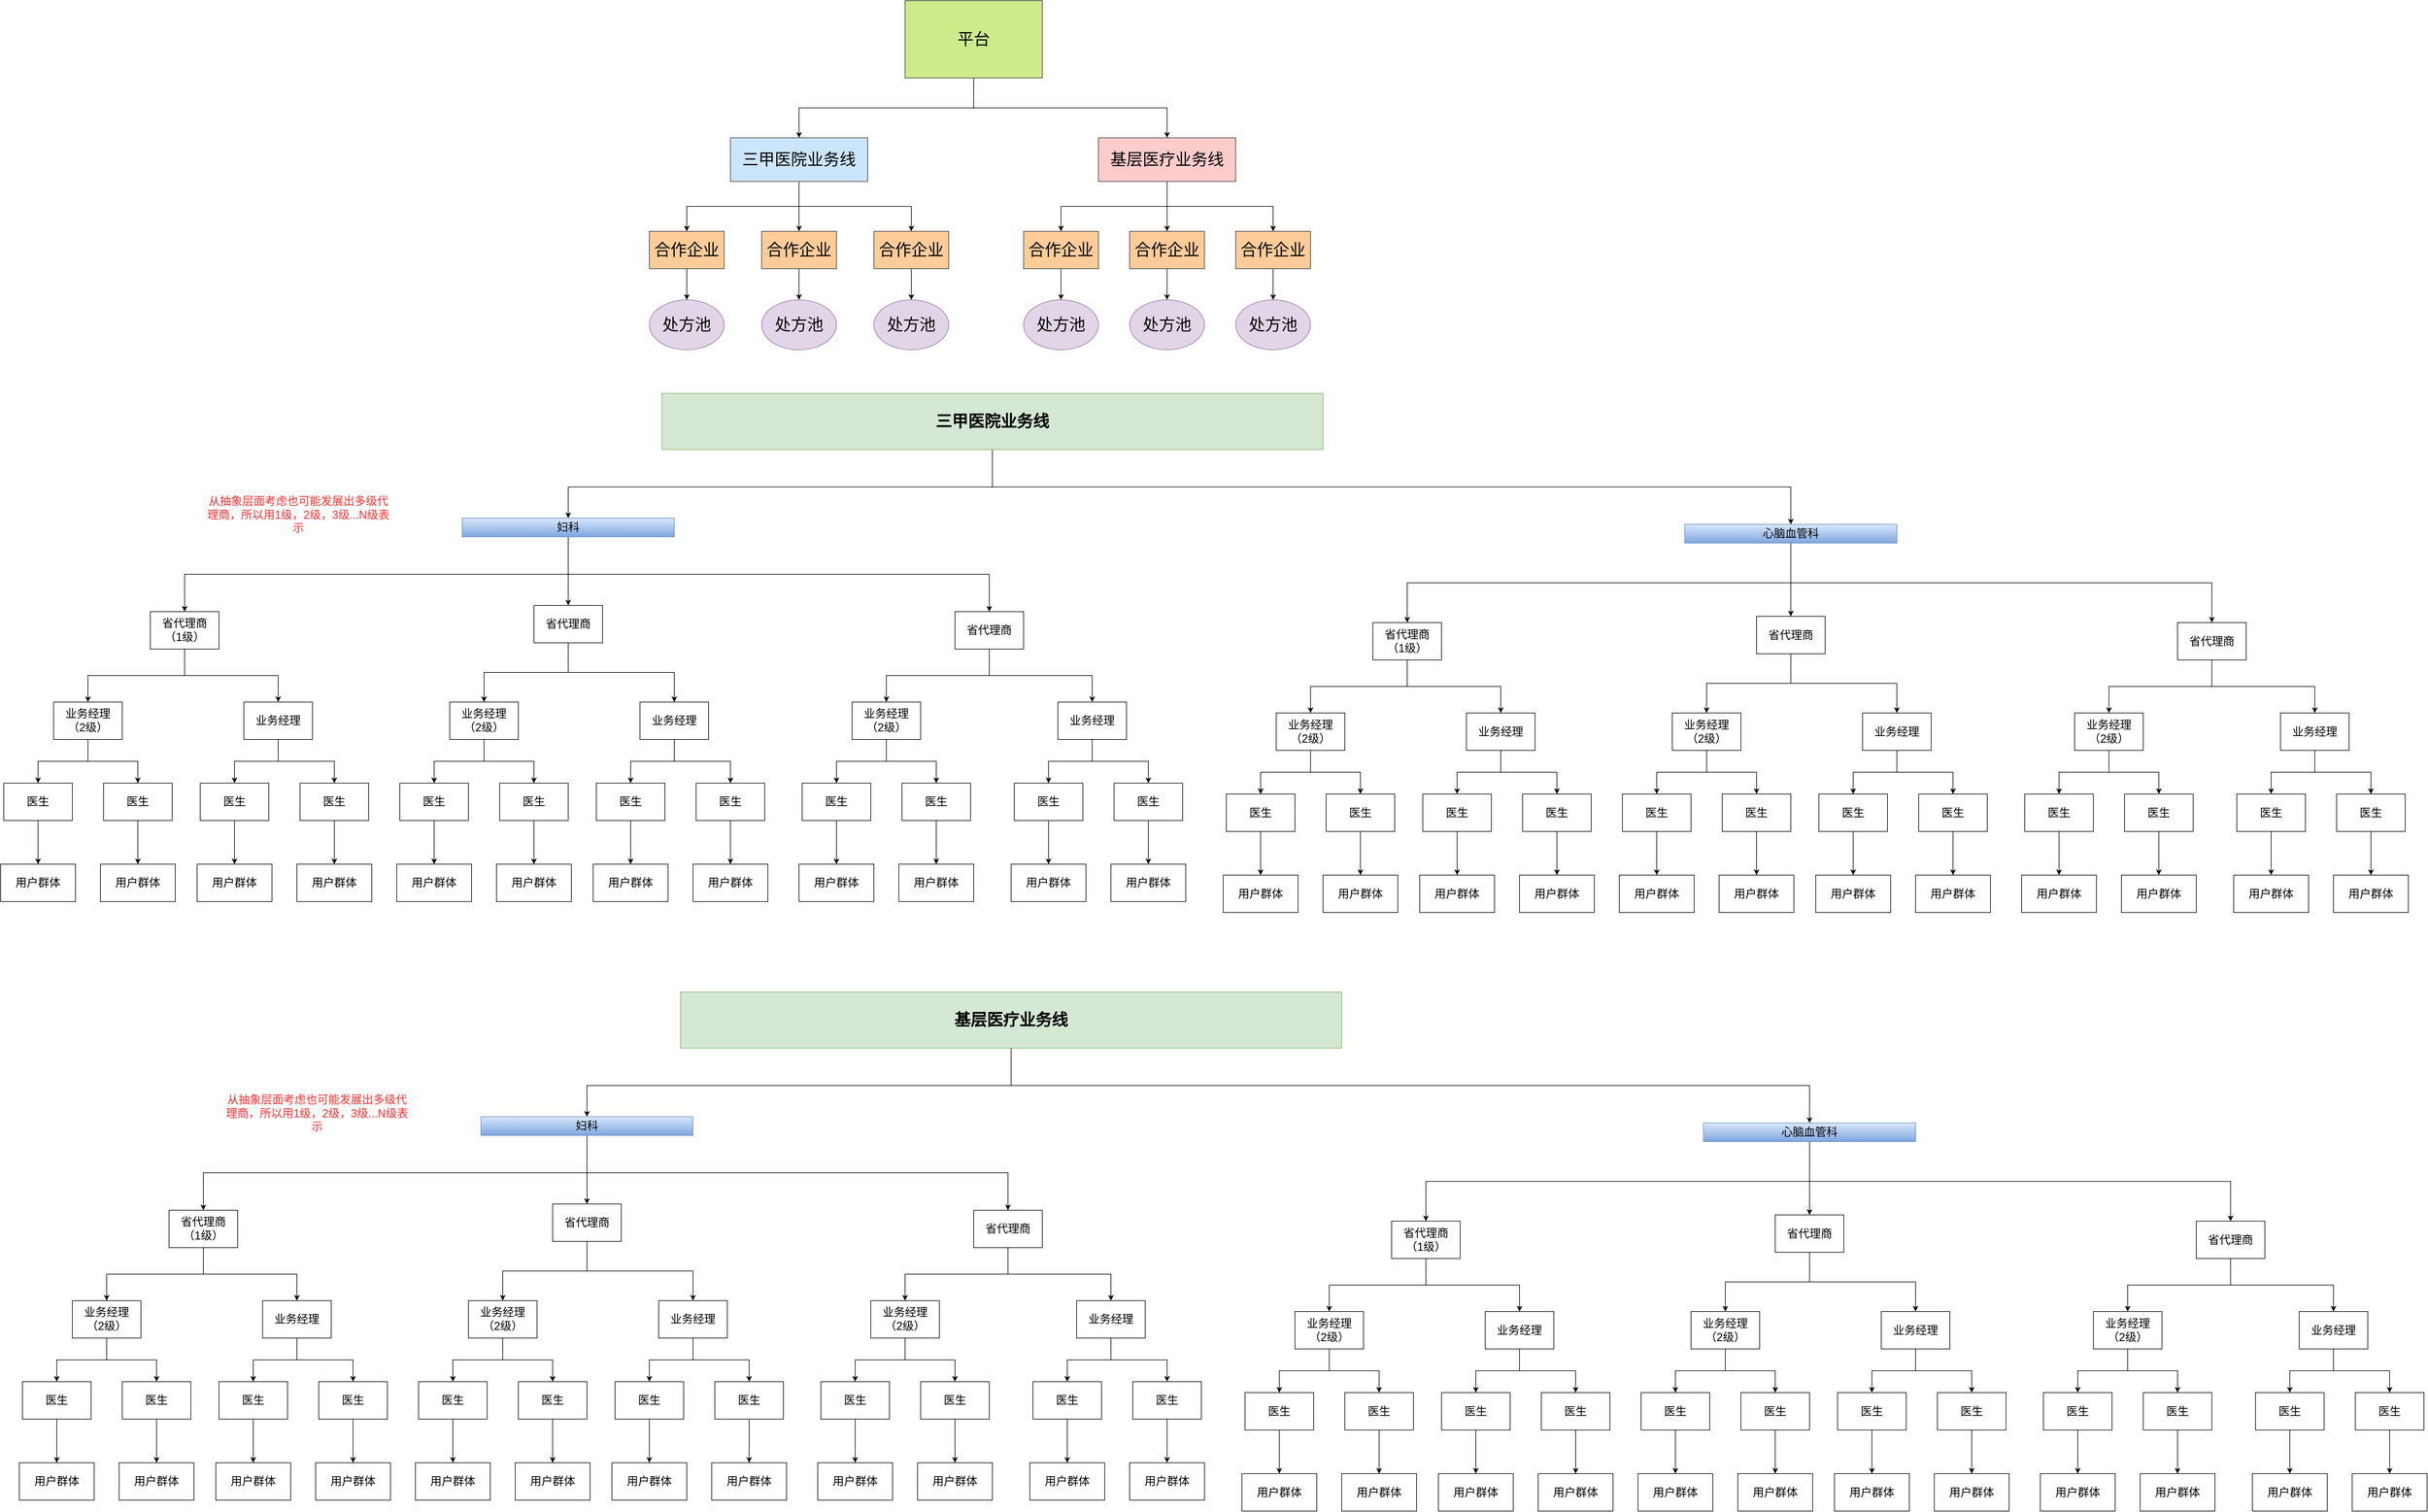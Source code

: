 <mxfile version="18.1.3" type="github">
  <diagram id="aaLygtCqMkGkCgNADrXe" name="Page-1">
    <mxGraphModel dx="3151" dy="2005" grid="1" gridSize="10" guides="1" tooltips="1" connect="1" arrows="1" fold="1" page="1" pageScale="1" pageWidth="827" pageHeight="1169" math="0" shadow="0">
      <root>
        <mxCell id="0" />
        <mxCell id="1" parent="0" />
        <mxCell id="-PS9iVtQWXDmLAiY0TyV-3" style="edgeStyle=orthogonalEdgeStyle;rounded=0;orthogonalLoop=1;jettySize=auto;html=1;entryX=0.5;entryY=0;entryDx=0;entryDy=0;fontSize=18;exitX=0.5;exitY=1;exitDx=0;exitDy=0;" edge="1" parent="1" source="-PS9iVtQWXDmLAiY0TyV-1" target="-PS9iVtQWXDmLAiY0TyV-2">
          <mxGeometry relative="1" as="geometry">
            <Array as="points">
              <mxPoint x="430" y="260" />
              <mxPoint x="-250" y="260" />
            </Array>
          </mxGeometry>
        </mxCell>
        <mxCell id="-PS9iVtQWXDmLAiY0TyV-147" style="edgeStyle=orthogonalEdgeStyle;rounded=0;orthogonalLoop=1;jettySize=auto;html=1;fontSize=26;fontColor=#FF3333;exitX=0.5;exitY=1;exitDx=0;exitDy=0;" edge="1" parent="1" source="-PS9iVtQWXDmLAiY0TyV-1" target="-PS9iVtQWXDmLAiY0TyV-82">
          <mxGeometry relative="1" as="geometry">
            <Array as="points">
              <mxPoint x="430" y="260" />
              <mxPoint x="1710" y="260" />
            </Array>
          </mxGeometry>
        </mxCell>
        <mxCell id="-PS9iVtQWXDmLAiY0TyV-1" value="&lt;font size=&quot;1&quot; style=&quot;&quot;&gt;&lt;b style=&quot;font-size: 26px;&quot;&gt;三甲医院业务线&lt;/b&gt;&lt;/font&gt;" style="rounded=0;whiteSpace=wrap;html=1;fillColor=#d5e8d4;strokeColor=#82b366;" vertex="1" parent="1">
          <mxGeometry x="-100" y="110" width="1060" height="90" as="geometry" />
        </mxCell>
        <mxCell id="-PS9iVtQWXDmLAiY0TyV-12" style="edgeStyle=orthogonalEdgeStyle;rounded=0;orthogonalLoop=1;jettySize=auto;html=1;exitX=0.5;exitY=1;exitDx=0;exitDy=0;entryX=0.5;entryY=0;entryDx=0;entryDy=0;fontSize=18;" edge="1" parent="1" source="-PS9iVtQWXDmLAiY0TyV-2" target="-PS9iVtQWXDmLAiY0TyV-4">
          <mxGeometry relative="1" as="geometry" />
        </mxCell>
        <mxCell id="-PS9iVtQWXDmLAiY0TyV-33" style="edgeStyle=orthogonalEdgeStyle;rounded=0;orthogonalLoop=1;jettySize=auto;html=1;fontSize=18;fontColor=#FF3333;" edge="1" parent="1" source="-PS9iVtQWXDmLAiY0TyV-2" target="-PS9iVtQWXDmLAiY0TyV-6">
          <mxGeometry relative="1" as="geometry" />
        </mxCell>
        <mxCell id="-PS9iVtQWXDmLAiY0TyV-75" style="edgeStyle=orthogonalEdgeStyle;rounded=0;orthogonalLoop=1;jettySize=auto;html=1;fontSize=18;fontColor=#FF3333;exitX=0.5;exitY=1;exitDx=0;exitDy=0;" edge="1" parent="1" source="-PS9iVtQWXDmLAiY0TyV-2" target="-PS9iVtQWXDmLAiY0TyV-7">
          <mxGeometry relative="1" as="geometry" />
        </mxCell>
        <mxCell id="-PS9iVtQWXDmLAiY0TyV-2" value="妇科" style="rounded=0;whiteSpace=wrap;html=1;fontSize=18;fillColor=#dae8fc;gradientColor=#7ea6e0;strokeColor=#6c8ebf;" vertex="1" parent="1">
          <mxGeometry x="-420" y="310" width="340" height="30" as="geometry" />
        </mxCell>
        <mxCell id="-PS9iVtQWXDmLAiY0TyV-20" style="edgeStyle=orthogonalEdgeStyle;rounded=0;orthogonalLoop=1;jettySize=auto;html=1;fontSize=18;exitX=0.5;exitY=1;exitDx=0;exitDy=0;" edge="1" parent="1" source="-PS9iVtQWXDmLAiY0TyV-4" target="-PS9iVtQWXDmLAiY0TyV-8">
          <mxGeometry relative="1" as="geometry" />
        </mxCell>
        <mxCell id="-PS9iVtQWXDmLAiY0TyV-23" style="edgeStyle=orthogonalEdgeStyle;rounded=0;orthogonalLoop=1;jettySize=auto;html=1;entryX=0.5;entryY=0;entryDx=0;entryDy=0;fontSize=18;exitX=0.5;exitY=1;exitDx=0;exitDy=0;" edge="1" parent="1" source="-PS9iVtQWXDmLAiY0TyV-4" target="-PS9iVtQWXDmLAiY0TyV-9">
          <mxGeometry relative="1" as="geometry" />
        </mxCell>
        <mxCell id="-PS9iVtQWXDmLAiY0TyV-4" value="省代理商&lt;br&gt;（1级）" style="rounded=0;whiteSpace=wrap;html=1;fontSize=18;" vertex="1" parent="1">
          <mxGeometry x="-920" y="460" width="110" height="60" as="geometry" />
        </mxCell>
        <mxCell id="-PS9iVtQWXDmLAiY0TyV-54" style="edgeStyle=orthogonalEdgeStyle;rounded=0;orthogonalLoop=1;jettySize=auto;html=1;entryX=0.5;entryY=0;entryDx=0;entryDy=0;fontSize=18;fontColor=#FF3333;exitX=0.5;exitY=1;exitDx=0;exitDy=0;" edge="1" parent="1" source="-PS9iVtQWXDmLAiY0TyV-6" target="-PS9iVtQWXDmLAiY0TyV-38">
          <mxGeometry relative="1" as="geometry" />
        </mxCell>
        <mxCell id="-PS9iVtQWXDmLAiY0TyV-55" style="edgeStyle=orthogonalEdgeStyle;rounded=0;orthogonalLoop=1;jettySize=auto;html=1;fontSize=18;fontColor=#FF3333;exitX=0.5;exitY=1;exitDx=0;exitDy=0;" edge="1" parent="1" source="-PS9iVtQWXDmLAiY0TyV-6" target="-PS9iVtQWXDmLAiY0TyV-41">
          <mxGeometry relative="1" as="geometry" />
        </mxCell>
        <mxCell id="-PS9iVtQWXDmLAiY0TyV-6" value="省代理商" style="rounded=0;whiteSpace=wrap;html=1;fontSize=18;" vertex="1" parent="1">
          <mxGeometry x="-305" y="450" width="110" height="60" as="geometry" />
        </mxCell>
        <mxCell id="-PS9iVtQWXDmLAiY0TyV-76" style="edgeStyle=orthogonalEdgeStyle;rounded=0;orthogonalLoop=1;jettySize=auto;html=1;fontSize=18;fontColor=#FF3333;exitX=0.5;exitY=1;exitDx=0;exitDy=0;" edge="1" parent="1" source="-PS9iVtQWXDmLAiY0TyV-7" target="-PS9iVtQWXDmLAiY0TyV-59">
          <mxGeometry relative="1" as="geometry" />
        </mxCell>
        <mxCell id="-PS9iVtQWXDmLAiY0TyV-77" style="edgeStyle=orthogonalEdgeStyle;rounded=0;orthogonalLoop=1;jettySize=auto;html=1;exitX=0.5;exitY=1;exitDx=0;exitDy=0;entryX=0.5;entryY=0;entryDx=0;entryDy=0;fontSize=18;fontColor=#FF3333;" edge="1" parent="1" source="-PS9iVtQWXDmLAiY0TyV-7" target="-PS9iVtQWXDmLAiY0TyV-62">
          <mxGeometry relative="1" as="geometry" />
        </mxCell>
        <mxCell id="-PS9iVtQWXDmLAiY0TyV-7" value="省代理商" style="rounded=0;whiteSpace=wrap;html=1;fontSize=18;" vertex="1" parent="1">
          <mxGeometry x="370" y="460" width="110" height="60" as="geometry" />
        </mxCell>
        <mxCell id="-PS9iVtQWXDmLAiY0TyV-15" style="edgeStyle=orthogonalEdgeStyle;rounded=0;orthogonalLoop=1;jettySize=auto;html=1;fontSize=18;" edge="1" parent="1" source="-PS9iVtQWXDmLAiY0TyV-8" target="-PS9iVtQWXDmLAiY0TyV-10">
          <mxGeometry relative="1" as="geometry" />
        </mxCell>
        <mxCell id="-PS9iVtQWXDmLAiY0TyV-16" style="edgeStyle=orthogonalEdgeStyle;rounded=0;orthogonalLoop=1;jettySize=auto;html=1;fontSize=18;" edge="1" parent="1" source="-PS9iVtQWXDmLAiY0TyV-8" target="-PS9iVtQWXDmLAiY0TyV-11">
          <mxGeometry relative="1" as="geometry" />
        </mxCell>
        <mxCell id="-PS9iVtQWXDmLAiY0TyV-8" value="业务经理&lt;br&gt;（2级）" style="rounded=0;whiteSpace=wrap;html=1;fontSize=18;" vertex="1" parent="1">
          <mxGeometry x="-1075" y="605" width="110" height="60" as="geometry" />
        </mxCell>
        <mxCell id="-PS9iVtQWXDmLAiY0TyV-24" style="edgeStyle=orthogonalEdgeStyle;rounded=0;orthogonalLoop=1;jettySize=auto;html=1;entryX=0.5;entryY=0;entryDx=0;entryDy=0;fontSize=18;" edge="1" parent="1" source="-PS9iVtQWXDmLAiY0TyV-9" target="-PS9iVtQWXDmLAiY0TyV-21">
          <mxGeometry relative="1" as="geometry" />
        </mxCell>
        <mxCell id="-PS9iVtQWXDmLAiY0TyV-25" style="edgeStyle=orthogonalEdgeStyle;rounded=0;orthogonalLoop=1;jettySize=auto;html=1;entryX=0.5;entryY=0;entryDx=0;entryDy=0;fontSize=18;" edge="1" parent="1" source="-PS9iVtQWXDmLAiY0TyV-9" target="-PS9iVtQWXDmLAiY0TyV-22">
          <mxGeometry relative="1" as="geometry" />
        </mxCell>
        <mxCell id="-PS9iVtQWXDmLAiY0TyV-9" value="业务经理" style="rounded=0;whiteSpace=wrap;html=1;fontSize=18;" vertex="1" parent="1">
          <mxGeometry x="-770" y="605" width="110" height="60" as="geometry" />
        </mxCell>
        <mxCell id="-PS9iVtQWXDmLAiY0TyV-18" style="edgeStyle=orthogonalEdgeStyle;rounded=0;orthogonalLoop=1;jettySize=auto;html=1;fontSize=18;" edge="1" parent="1" source="-PS9iVtQWXDmLAiY0TyV-10" target="-PS9iVtQWXDmLAiY0TyV-17">
          <mxGeometry relative="1" as="geometry" />
        </mxCell>
        <mxCell id="-PS9iVtQWXDmLAiY0TyV-10" value="医生" style="rounded=0;whiteSpace=wrap;html=1;fontSize=18;" vertex="1" parent="1">
          <mxGeometry x="-1155" y="735" width="110" height="60" as="geometry" />
        </mxCell>
        <mxCell id="-PS9iVtQWXDmLAiY0TyV-29" style="edgeStyle=orthogonalEdgeStyle;rounded=0;orthogonalLoop=1;jettySize=auto;html=1;fontSize=18;" edge="1" parent="1" source="-PS9iVtQWXDmLAiY0TyV-11" target="-PS9iVtQWXDmLAiY0TyV-26">
          <mxGeometry relative="1" as="geometry" />
        </mxCell>
        <mxCell id="-PS9iVtQWXDmLAiY0TyV-11" value="医生" style="rounded=0;whiteSpace=wrap;html=1;fontSize=18;" vertex="1" parent="1">
          <mxGeometry x="-995" y="735" width="110" height="60" as="geometry" />
        </mxCell>
        <mxCell id="-PS9iVtQWXDmLAiY0TyV-17" value="用户群体" style="rounded=0;whiteSpace=wrap;html=1;fontSize=18;" vertex="1" parent="1">
          <mxGeometry x="-1160" y="865" width="120" height="60" as="geometry" />
        </mxCell>
        <mxCell id="-PS9iVtQWXDmLAiY0TyV-30" style="edgeStyle=orthogonalEdgeStyle;rounded=0;orthogonalLoop=1;jettySize=auto;html=1;entryX=0.5;entryY=0;entryDx=0;entryDy=0;fontSize=18;" edge="1" parent="1" source="-PS9iVtQWXDmLAiY0TyV-21" target="-PS9iVtQWXDmLAiY0TyV-27">
          <mxGeometry relative="1" as="geometry" />
        </mxCell>
        <mxCell id="-PS9iVtQWXDmLAiY0TyV-21" value="医生" style="rounded=0;whiteSpace=wrap;html=1;fontSize=18;" vertex="1" parent="1">
          <mxGeometry x="-840" y="735" width="110" height="60" as="geometry" />
        </mxCell>
        <mxCell id="-PS9iVtQWXDmLAiY0TyV-31" style="edgeStyle=orthogonalEdgeStyle;rounded=0;orthogonalLoop=1;jettySize=auto;html=1;fontSize=18;" edge="1" parent="1" source="-PS9iVtQWXDmLAiY0TyV-22" target="-PS9iVtQWXDmLAiY0TyV-28">
          <mxGeometry relative="1" as="geometry" />
        </mxCell>
        <mxCell id="-PS9iVtQWXDmLAiY0TyV-22" value="医生" style="rounded=0;whiteSpace=wrap;html=1;fontSize=18;" vertex="1" parent="1">
          <mxGeometry x="-680" y="735" width="110" height="60" as="geometry" />
        </mxCell>
        <mxCell id="-PS9iVtQWXDmLAiY0TyV-26" value="用户群体" style="rounded=0;whiteSpace=wrap;html=1;fontSize=18;" vertex="1" parent="1">
          <mxGeometry x="-1000" y="865" width="120" height="60" as="geometry" />
        </mxCell>
        <mxCell id="-PS9iVtQWXDmLAiY0TyV-27" value="用户群体" style="rounded=0;whiteSpace=wrap;html=1;fontSize=18;" vertex="1" parent="1">
          <mxGeometry x="-845" y="865" width="120" height="60" as="geometry" />
        </mxCell>
        <mxCell id="-PS9iVtQWXDmLAiY0TyV-28" value="用户群体" style="rounded=0;whiteSpace=wrap;html=1;fontSize=18;" vertex="1" parent="1">
          <mxGeometry x="-685" y="865" width="120" height="60" as="geometry" />
        </mxCell>
        <mxCell id="-PS9iVtQWXDmLAiY0TyV-32" value="&lt;font color=&quot;#ff3333&quot;&gt;从抽象层面考虑也可能发展出多级代理商，所以用1级，2级，3级...N级表示&lt;/font&gt;" style="text;html=1;strokeColor=none;fillColor=none;align=center;verticalAlign=middle;whiteSpace=wrap;rounded=0;fontSize=18;" vertex="1" parent="1">
          <mxGeometry x="-830" y="260" width="295" height="90" as="geometry" />
        </mxCell>
        <mxCell id="-PS9iVtQWXDmLAiY0TyV-36" style="edgeStyle=orthogonalEdgeStyle;rounded=0;orthogonalLoop=1;jettySize=auto;html=1;fontSize=18;" edge="1" parent="1" source="-PS9iVtQWXDmLAiY0TyV-38" target="-PS9iVtQWXDmLAiY0TyV-43">
          <mxGeometry relative="1" as="geometry" />
        </mxCell>
        <mxCell id="-PS9iVtQWXDmLAiY0TyV-37" style="edgeStyle=orthogonalEdgeStyle;rounded=0;orthogonalLoop=1;jettySize=auto;html=1;fontSize=18;" edge="1" parent="1" source="-PS9iVtQWXDmLAiY0TyV-38" target="-PS9iVtQWXDmLAiY0TyV-45">
          <mxGeometry relative="1" as="geometry" />
        </mxCell>
        <mxCell id="-PS9iVtQWXDmLAiY0TyV-38" value="业务经理&lt;br&gt;（2级）" style="rounded=0;whiteSpace=wrap;html=1;fontSize=18;" vertex="1" parent="1">
          <mxGeometry x="-440" y="605" width="110" height="60" as="geometry" />
        </mxCell>
        <mxCell id="-PS9iVtQWXDmLAiY0TyV-39" style="edgeStyle=orthogonalEdgeStyle;rounded=0;orthogonalLoop=1;jettySize=auto;html=1;entryX=0.5;entryY=0;entryDx=0;entryDy=0;fontSize=18;" edge="1" parent="1" source="-PS9iVtQWXDmLAiY0TyV-41" target="-PS9iVtQWXDmLAiY0TyV-48">
          <mxGeometry relative="1" as="geometry" />
        </mxCell>
        <mxCell id="-PS9iVtQWXDmLAiY0TyV-40" style="edgeStyle=orthogonalEdgeStyle;rounded=0;orthogonalLoop=1;jettySize=auto;html=1;entryX=0.5;entryY=0;entryDx=0;entryDy=0;fontSize=18;" edge="1" parent="1" source="-PS9iVtQWXDmLAiY0TyV-41" target="-PS9iVtQWXDmLAiY0TyV-50">
          <mxGeometry relative="1" as="geometry" />
        </mxCell>
        <mxCell id="-PS9iVtQWXDmLAiY0TyV-41" value="业务经理" style="rounded=0;whiteSpace=wrap;html=1;fontSize=18;" vertex="1" parent="1">
          <mxGeometry x="-135" y="605" width="110" height="60" as="geometry" />
        </mxCell>
        <mxCell id="-PS9iVtQWXDmLAiY0TyV-42" style="edgeStyle=orthogonalEdgeStyle;rounded=0;orthogonalLoop=1;jettySize=auto;html=1;fontSize=18;" edge="1" parent="1" source="-PS9iVtQWXDmLAiY0TyV-43" target="-PS9iVtQWXDmLAiY0TyV-46">
          <mxGeometry relative="1" as="geometry" />
        </mxCell>
        <mxCell id="-PS9iVtQWXDmLAiY0TyV-43" value="医生" style="rounded=0;whiteSpace=wrap;html=1;fontSize=18;" vertex="1" parent="1">
          <mxGeometry x="-520" y="735" width="110" height="60" as="geometry" />
        </mxCell>
        <mxCell id="-PS9iVtQWXDmLAiY0TyV-44" style="edgeStyle=orthogonalEdgeStyle;rounded=0;orthogonalLoop=1;jettySize=auto;html=1;fontSize=18;" edge="1" parent="1" source="-PS9iVtQWXDmLAiY0TyV-45" target="-PS9iVtQWXDmLAiY0TyV-51">
          <mxGeometry relative="1" as="geometry" />
        </mxCell>
        <mxCell id="-PS9iVtQWXDmLAiY0TyV-45" value="医生" style="rounded=0;whiteSpace=wrap;html=1;fontSize=18;" vertex="1" parent="1">
          <mxGeometry x="-360" y="735" width="110" height="60" as="geometry" />
        </mxCell>
        <mxCell id="-PS9iVtQWXDmLAiY0TyV-46" value="用户群体" style="rounded=0;whiteSpace=wrap;html=1;fontSize=18;" vertex="1" parent="1">
          <mxGeometry x="-525" y="865" width="120" height="60" as="geometry" />
        </mxCell>
        <mxCell id="-PS9iVtQWXDmLAiY0TyV-47" style="edgeStyle=orthogonalEdgeStyle;rounded=0;orthogonalLoop=1;jettySize=auto;html=1;entryX=0.5;entryY=0;entryDx=0;entryDy=0;fontSize=18;" edge="1" parent="1" source="-PS9iVtQWXDmLAiY0TyV-48" target="-PS9iVtQWXDmLAiY0TyV-52">
          <mxGeometry relative="1" as="geometry" />
        </mxCell>
        <mxCell id="-PS9iVtQWXDmLAiY0TyV-48" value="医生" style="rounded=0;whiteSpace=wrap;html=1;fontSize=18;" vertex="1" parent="1">
          <mxGeometry x="-205" y="735" width="110" height="60" as="geometry" />
        </mxCell>
        <mxCell id="-PS9iVtQWXDmLAiY0TyV-49" style="edgeStyle=orthogonalEdgeStyle;rounded=0;orthogonalLoop=1;jettySize=auto;html=1;fontSize=18;" edge="1" parent="1" source="-PS9iVtQWXDmLAiY0TyV-50" target="-PS9iVtQWXDmLAiY0TyV-53">
          <mxGeometry relative="1" as="geometry" />
        </mxCell>
        <mxCell id="-PS9iVtQWXDmLAiY0TyV-50" value="医生" style="rounded=0;whiteSpace=wrap;html=1;fontSize=18;" vertex="1" parent="1">
          <mxGeometry x="-45" y="735" width="110" height="60" as="geometry" />
        </mxCell>
        <mxCell id="-PS9iVtQWXDmLAiY0TyV-51" value="用户群体" style="rounded=0;whiteSpace=wrap;html=1;fontSize=18;" vertex="1" parent="1">
          <mxGeometry x="-365" y="865" width="120" height="60" as="geometry" />
        </mxCell>
        <mxCell id="-PS9iVtQWXDmLAiY0TyV-52" value="用户群体" style="rounded=0;whiteSpace=wrap;html=1;fontSize=18;" vertex="1" parent="1">
          <mxGeometry x="-210" y="865" width="120" height="60" as="geometry" />
        </mxCell>
        <mxCell id="-PS9iVtQWXDmLAiY0TyV-53" value="用户群体" style="rounded=0;whiteSpace=wrap;html=1;fontSize=18;" vertex="1" parent="1">
          <mxGeometry x="-50" y="865" width="120" height="60" as="geometry" />
        </mxCell>
        <mxCell id="-PS9iVtQWXDmLAiY0TyV-57" style="edgeStyle=orthogonalEdgeStyle;rounded=0;orthogonalLoop=1;jettySize=auto;html=1;fontSize=18;" edge="1" parent="1" source="-PS9iVtQWXDmLAiY0TyV-59" target="-PS9iVtQWXDmLAiY0TyV-64">
          <mxGeometry relative="1" as="geometry" />
        </mxCell>
        <mxCell id="-PS9iVtQWXDmLAiY0TyV-58" style="edgeStyle=orthogonalEdgeStyle;rounded=0;orthogonalLoop=1;jettySize=auto;html=1;fontSize=18;" edge="1" parent="1" source="-PS9iVtQWXDmLAiY0TyV-59" target="-PS9iVtQWXDmLAiY0TyV-66">
          <mxGeometry relative="1" as="geometry" />
        </mxCell>
        <mxCell id="-PS9iVtQWXDmLAiY0TyV-59" value="业务经理&lt;br&gt;（2级）" style="rounded=0;whiteSpace=wrap;html=1;fontSize=18;" vertex="1" parent="1">
          <mxGeometry x="205" y="605" width="110" height="60" as="geometry" />
        </mxCell>
        <mxCell id="-PS9iVtQWXDmLAiY0TyV-60" style="edgeStyle=orthogonalEdgeStyle;rounded=0;orthogonalLoop=1;jettySize=auto;html=1;entryX=0.5;entryY=0;entryDx=0;entryDy=0;fontSize=18;" edge="1" parent="1" source="-PS9iVtQWXDmLAiY0TyV-62" target="-PS9iVtQWXDmLAiY0TyV-69">
          <mxGeometry relative="1" as="geometry" />
        </mxCell>
        <mxCell id="-PS9iVtQWXDmLAiY0TyV-61" style="edgeStyle=orthogonalEdgeStyle;rounded=0;orthogonalLoop=1;jettySize=auto;html=1;entryX=0.5;entryY=0;entryDx=0;entryDy=0;fontSize=18;" edge="1" parent="1" source="-PS9iVtQWXDmLAiY0TyV-62" target="-PS9iVtQWXDmLAiY0TyV-71">
          <mxGeometry relative="1" as="geometry" />
        </mxCell>
        <mxCell id="-PS9iVtQWXDmLAiY0TyV-62" value="业务经理" style="rounded=0;whiteSpace=wrap;html=1;fontSize=18;" vertex="1" parent="1">
          <mxGeometry x="535" y="605" width="110" height="60" as="geometry" />
        </mxCell>
        <mxCell id="-PS9iVtQWXDmLAiY0TyV-63" style="edgeStyle=orthogonalEdgeStyle;rounded=0;orthogonalLoop=1;jettySize=auto;html=1;fontSize=18;" edge="1" parent="1" source="-PS9iVtQWXDmLAiY0TyV-64" target="-PS9iVtQWXDmLAiY0TyV-67">
          <mxGeometry relative="1" as="geometry" />
        </mxCell>
        <mxCell id="-PS9iVtQWXDmLAiY0TyV-64" value="医生" style="rounded=0;whiteSpace=wrap;html=1;fontSize=18;" vertex="1" parent="1">
          <mxGeometry x="125" y="735" width="110" height="60" as="geometry" />
        </mxCell>
        <mxCell id="-PS9iVtQWXDmLAiY0TyV-65" style="edgeStyle=orthogonalEdgeStyle;rounded=0;orthogonalLoop=1;jettySize=auto;html=1;fontSize=18;" edge="1" parent="1" source="-PS9iVtQWXDmLAiY0TyV-66" target="-PS9iVtQWXDmLAiY0TyV-72">
          <mxGeometry relative="1" as="geometry" />
        </mxCell>
        <mxCell id="-PS9iVtQWXDmLAiY0TyV-66" value="医生" style="rounded=0;whiteSpace=wrap;html=1;fontSize=18;" vertex="1" parent="1">
          <mxGeometry x="285" y="735" width="110" height="60" as="geometry" />
        </mxCell>
        <mxCell id="-PS9iVtQWXDmLAiY0TyV-67" value="用户群体" style="rounded=0;whiteSpace=wrap;html=1;fontSize=18;" vertex="1" parent="1">
          <mxGeometry x="120" y="865" width="120" height="60" as="geometry" />
        </mxCell>
        <mxCell id="-PS9iVtQWXDmLAiY0TyV-68" style="edgeStyle=orthogonalEdgeStyle;rounded=0;orthogonalLoop=1;jettySize=auto;html=1;entryX=0.5;entryY=0;entryDx=0;entryDy=0;fontSize=18;" edge="1" parent="1" source="-PS9iVtQWXDmLAiY0TyV-69" target="-PS9iVtQWXDmLAiY0TyV-73">
          <mxGeometry relative="1" as="geometry" />
        </mxCell>
        <mxCell id="-PS9iVtQWXDmLAiY0TyV-69" value="医生" style="rounded=0;whiteSpace=wrap;html=1;fontSize=18;" vertex="1" parent="1">
          <mxGeometry x="465" y="735" width="110" height="60" as="geometry" />
        </mxCell>
        <mxCell id="-PS9iVtQWXDmLAiY0TyV-70" style="edgeStyle=orthogonalEdgeStyle;rounded=0;orthogonalLoop=1;jettySize=auto;html=1;fontSize=18;" edge="1" parent="1" source="-PS9iVtQWXDmLAiY0TyV-71" target="-PS9iVtQWXDmLAiY0TyV-74">
          <mxGeometry relative="1" as="geometry" />
        </mxCell>
        <mxCell id="-PS9iVtQWXDmLAiY0TyV-71" value="医生" style="rounded=0;whiteSpace=wrap;html=1;fontSize=18;" vertex="1" parent="1">
          <mxGeometry x="625" y="735" width="110" height="60" as="geometry" />
        </mxCell>
        <mxCell id="-PS9iVtQWXDmLAiY0TyV-72" value="用户群体" style="rounded=0;whiteSpace=wrap;html=1;fontSize=18;" vertex="1" parent="1">
          <mxGeometry x="280" y="865" width="120" height="60" as="geometry" />
        </mxCell>
        <mxCell id="-PS9iVtQWXDmLAiY0TyV-73" value="用户群体" style="rounded=0;whiteSpace=wrap;html=1;fontSize=18;" vertex="1" parent="1">
          <mxGeometry x="460" y="865" width="120" height="60" as="geometry" />
        </mxCell>
        <mxCell id="-PS9iVtQWXDmLAiY0TyV-74" value="用户群体" style="rounded=0;whiteSpace=wrap;html=1;fontSize=18;" vertex="1" parent="1">
          <mxGeometry x="620" y="865" width="120" height="60" as="geometry" />
        </mxCell>
        <mxCell id="-PS9iVtQWXDmLAiY0TyV-79" style="edgeStyle=orthogonalEdgeStyle;rounded=0;orthogonalLoop=1;jettySize=auto;html=1;exitX=0.5;exitY=1;exitDx=0;exitDy=0;entryX=0.5;entryY=0;entryDx=0;entryDy=0;fontSize=18;" edge="1" parent="1" source="-PS9iVtQWXDmLAiY0TyV-82" target="-PS9iVtQWXDmLAiY0TyV-85">
          <mxGeometry relative="1" as="geometry" />
        </mxCell>
        <mxCell id="-PS9iVtQWXDmLAiY0TyV-80" style="edgeStyle=orthogonalEdgeStyle;rounded=0;orthogonalLoop=1;jettySize=auto;html=1;fontSize=18;fontColor=#FF3333;" edge="1" parent="1" source="-PS9iVtQWXDmLAiY0TyV-82" target="-PS9iVtQWXDmLAiY0TyV-88">
          <mxGeometry relative="1" as="geometry" />
        </mxCell>
        <mxCell id="-PS9iVtQWXDmLAiY0TyV-81" style="edgeStyle=orthogonalEdgeStyle;rounded=0;orthogonalLoop=1;jettySize=auto;html=1;fontSize=18;fontColor=#FF3333;exitX=0.5;exitY=1;exitDx=0;exitDy=0;" edge="1" parent="1" source="-PS9iVtQWXDmLAiY0TyV-82" target="-PS9iVtQWXDmLAiY0TyV-91">
          <mxGeometry relative="1" as="geometry" />
        </mxCell>
        <mxCell id="-PS9iVtQWXDmLAiY0TyV-82" value="心脑血管科" style="rounded=0;whiteSpace=wrap;html=1;fontSize=18;fillColor=#dae8fc;gradientColor=#7ea6e0;strokeColor=#6c8ebf;" vertex="1" parent="1">
          <mxGeometry x="1540" y="320" width="340" height="30" as="geometry" />
        </mxCell>
        <mxCell id="-PS9iVtQWXDmLAiY0TyV-83" style="edgeStyle=orthogonalEdgeStyle;rounded=0;orthogonalLoop=1;jettySize=auto;html=1;fontSize=18;exitX=0.5;exitY=1;exitDx=0;exitDy=0;" edge="1" parent="1" source="-PS9iVtQWXDmLAiY0TyV-85" target="-PS9iVtQWXDmLAiY0TyV-94">
          <mxGeometry relative="1" as="geometry" />
        </mxCell>
        <mxCell id="-PS9iVtQWXDmLAiY0TyV-84" style="edgeStyle=orthogonalEdgeStyle;rounded=0;orthogonalLoop=1;jettySize=auto;html=1;entryX=0.5;entryY=0;entryDx=0;entryDy=0;fontSize=18;exitX=0.5;exitY=1;exitDx=0;exitDy=0;" edge="1" parent="1" source="-PS9iVtQWXDmLAiY0TyV-85" target="-PS9iVtQWXDmLAiY0TyV-97">
          <mxGeometry relative="1" as="geometry" />
        </mxCell>
        <mxCell id="-PS9iVtQWXDmLAiY0TyV-85" value="省代理商&lt;br&gt;（1级）" style="rounded=0;whiteSpace=wrap;html=1;fontSize=18;" vertex="1" parent="1">
          <mxGeometry x="1040" y="477.5" width="110" height="60" as="geometry" />
        </mxCell>
        <mxCell id="-PS9iVtQWXDmLAiY0TyV-86" style="edgeStyle=orthogonalEdgeStyle;rounded=0;orthogonalLoop=1;jettySize=auto;html=1;entryX=0.5;entryY=0;entryDx=0;entryDy=0;fontSize=18;fontColor=#FF3333;exitX=0.5;exitY=1;exitDx=0;exitDy=0;" edge="1" parent="1" source="-PS9iVtQWXDmLAiY0TyV-88" target="-PS9iVtQWXDmLAiY0TyV-113">
          <mxGeometry relative="1" as="geometry" />
        </mxCell>
        <mxCell id="-PS9iVtQWXDmLAiY0TyV-87" style="edgeStyle=orthogonalEdgeStyle;rounded=0;orthogonalLoop=1;jettySize=auto;html=1;fontSize=18;fontColor=#FF3333;exitX=0.5;exitY=1;exitDx=0;exitDy=0;" edge="1" parent="1" source="-PS9iVtQWXDmLAiY0TyV-88" target="-PS9iVtQWXDmLAiY0TyV-116">
          <mxGeometry relative="1" as="geometry" />
        </mxCell>
        <mxCell id="-PS9iVtQWXDmLAiY0TyV-88" value="省代理商" style="rounded=0;whiteSpace=wrap;html=1;fontSize=18;" vertex="1" parent="1">
          <mxGeometry x="1655" y="467.5" width="110" height="60" as="geometry" />
        </mxCell>
        <mxCell id="-PS9iVtQWXDmLAiY0TyV-89" style="edgeStyle=orthogonalEdgeStyle;rounded=0;orthogonalLoop=1;jettySize=auto;html=1;fontSize=18;fontColor=#FF3333;exitX=0.5;exitY=1;exitDx=0;exitDy=0;" edge="1" parent="1" source="-PS9iVtQWXDmLAiY0TyV-91" target="-PS9iVtQWXDmLAiY0TyV-131">
          <mxGeometry relative="1" as="geometry" />
        </mxCell>
        <mxCell id="-PS9iVtQWXDmLAiY0TyV-90" style="edgeStyle=orthogonalEdgeStyle;rounded=0;orthogonalLoop=1;jettySize=auto;html=1;exitX=0.5;exitY=1;exitDx=0;exitDy=0;entryX=0.5;entryY=0;entryDx=0;entryDy=0;fontSize=18;fontColor=#FF3333;" edge="1" parent="1" source="-PS9iVtQWXDmLAiY0TyV-91" target="-PS9iVtQWXDmLAiY0TyV-134">
          <mxGeometry relative="1" as="geometry" />
        </mxCell>
        <mxCell id="-PS9iVtQWXDmLAiY0TyV-91" value="省代理商" style="rounded=0;whiteSpace=wrap;html=1;fontSize=18;" vertex="1" parent="1">
          <mxGeometry x="2330" y="477.5" width="110" height="60" as="geometry" />
        </mxCell>
        <mxCell id="-PS9iVtQWXDmLAiY0TyV-92" style="edgeStyle=orthogonalEdgeStyle;rounded=0;orthogonalLoop=1;jettySize=auto;html=1;fontSize=18;" edge="1" parent="1" source="-PS9iVtQWXDmLAiY0TyV-94" target="-PS9iVtQWXDmLAiY0TyV-99">
          <mxGeometry relative="1" as="geometry" />
        </mxCell>
        <mxCell id="-PS9iVtQWXDmLAiY0TyV-93" style="edgeStyle=orthogonalEdgeStyle;rounded=0;orthogonalLoop=1;jettySize=auto;html=1;fontSize=18;" edge="1" parent="1" source="-PS9iVtQWXDmLAiY0TyV-94" target="-PS9iVtQWXDmLAiY0TyV-101">
          <mxGeometry relative="1" as="geometry" />
        </mxCell>
        <mxCell id="-PS9iVtQWXDmLAiY0TyV-94" value="业务经理&lt;br&gt;（2级）" style="rounded=0;whiteSpace=wrap;html=1;fontSize=18;" vertex="1" parent="1">
          <mxGeometry x="885" y="622.5" width="110" height="60" as="geometry" />
        </mxCell>
        <mxCell id="-PS9iVtQWXDmLAiY0TyV-95" style="edgeStyle=orthogonalEdgeStyle;rounded=0;orthogonalLoop=1;jettySize=auto;html=1;entryX=0.5;entryY=0;entryDx=0;entryDy=0;fontSize=18;" edge="1" parent="1" source="-PS9iVtQWXDmLAiY0TyV-97" target="-PS9iVtQWXDmLAiY0TyV-104">
          <mxGeometry relative="1" as="geometry" />
        </mxCell>
        <mxCell id="-PS9iVtQWXDmLAiY0TyV-96" style="edgeStyle=orthogonalEdgeStyle;rounded=0;orthogonalLoop=1;jettySize=auto;html=1;entryX=0.5;entryY=0;entryDx=0;entryDy=0;fontSize=18;" edge="1" parent="1" source="-PS9iVtQWXDmLAiY0TyV-97" target="-PS9iVtQWXDmLAiY0TyV-106">
          <mxGeometry relative="1" as="geometry" />
        </mxCell>
        <mxCell id="-PS9iVtQWXDmLAiY0TyV-97" value="业务经理" style="rounded=0;whiteSpace=wrap;html=1;fontSize=18;" vertex="1" parent="1">
          <mxGeometry x="1190" y="622.5" width="110" height="60" as="geometry" />
        </mxCell>
        <mxCell id="-PS9iVtQWXDmLAiY0TyV-98" style="edgeStyle=orthogonalEdgeStyle;rounded=0;orthogonalLoop=1;jettySize=auto;html=1;fontSize=18;" edge="1" parent="1" source="-PS9iVtQWXDmLAiY0TyV-99" target="-PS9iVtQWXDmLAiY0TyV-102">
          <mxGeometry relative="1" as="geometry" />
        </mxCell>
        <mxCell id="-PS9iVtQWXDmLAiY0TyV-99" value="医生" style="rounded=0;whiteSpace=wrap;html=1;fontSize=18;" vertex="1" parent="1">
          <mxGeometry x="805" y="752.5" width="110" height="60" as="geometry" />
        </mxCell>
        <mxCell id="-PS9iVtQWXDmLAiY0TyV-100" style="edgeStyle=orthogonalEdgeStyle;rounded=0;orthogonalLoop=1;jettySize=auto;html=1;fontSize=18;" edge="1" parent="1" source="-PS9iVtQWXDmLAiY0TyV-101" target="-PS9iVtQWXDmLAiY0TyV-107">
          <mxGeometry relative="1" as="geometry" />
        </mxCell>
        <mxCell id="-PS9iVtQWXDmLAiY0TyV-101" value="医生" style="rounded=0;whiteSpace=wrap;html=1;fontSize=18;" vertex="1" parent="1">
          <mxGeometry x="965" y="752.5" width="110" height="60" as="geometry" />
        </mxCell>
        <mxCell id="-PS9iVtQWXDmLAiY0TyV-102" value="用户群体" style="rounded=0;whiteSpace=wrap;html=1;fontSize=18;" vertex="1" parent="1">
          <mxGeometry x="800" y="882.5" width="120" height="60" as="geometry" />
        </mxCell>
        <mxCell id="-PS9iVtQWXDmLAiY0TyV-103" style="edgeStyle=orthogonalEdgeStyle;rounded=0;orthogonalLoop=1;jettySize=auto;html=1;entryX=0.5;entryY=0;entryDx=0;entryDy=0;fontSize=18;" edge="1" parent="1" source="-PS9iVtQWXDmLAiY0TyV-104" target="-PS9iVtQWXDmLAiY0TyV-108">
          <mxGeometry relative="1" as="geometry" />
        </mxCell>
        <mxCell id="-PS9iVtQWXDmLAiY0TyV-104" value="医生" style="rounded=0;whiteSpace=wrap;html=1;fontSize=18;" vertex="1" parent="1">
          <mxGeometry x="1120" y="752.5" width="110" height="60" as="geometry" />
        </mxCell>
        <mxCell id="-PS9iVtQWXDmLAiY0TyV-105" style="edgeStyle=orthogonalEdgeStyle;rounded=0;orthogonalLoop=1;jettySize=auto;html=1;fontSize=18;" edge="1" parent="1" source="-PS9iVtQWXDmLAiY0TyV-106" target="-PS9iVtQWXDmLAiY0TyV-109">
          <mxGeometry relative="1" as="geometry" />
        </mxCell>
        <mxCell id="-PS9iVtQWXDmLAiY0TyV-106" value="医生" style="rounded=0;whiteSpace=wrap;html=1;fontSize=18;" vertex="1" parent="1">
          <mxGeometry x="1280" y="752.5" width="110" height="60" as="geometry" />
        </mxCell>
        <mxCell id="-PS9iVtQWXDmLAiY0TyV-107" value="用户群体" style="rounded=0;whiteSpace=wrap;html=1;fontSize=18;" vertex="1" parent="1">
          <mxGeometry x="960" y="882.5" width="120" height="60" as="geometry" />
        </mxCell>
        <mxCell id="-PS9iVtQWXDmLAiY0TyV-108" value="用户群体" style="rounded=0;whiteSpace=wrap;html=1;fontSize=18;" vertex="1" parent="1">
          <mxGeometry x="1115" y="882.5" width="120" height="60" as="geometry" />
        </mxCell>
        <mxCell id="-PS9iVtQWXDmLAiY0TyV-109" value="用户群体" style="rounded=0;whiteSpace=wrap;html=1;fontSize=18;" vertex="1" parent="1">
          <mxGeometry x="1275" y="882.5" width="120" height="60" as="geometry" />
        </mxCell>
        <mxCell id="-PS9iVtQWXDmLAiY0TyV-111" style="edgeStyle=orthogonalEdgeStyle;rounded=0;orthogonalLoop=1;jettySize=auto;html=1;fontSize=18;" edge="1" parent="1" source="-PS9iVtQWXDmLAiY0TyV-113" target="-PS9iVtQWXDmLAiY0TyV-118">
          <mxGeometry relative="1" as="geometry" />
        </mxCell>
        <mxCell id="-PS9iVtQWXDmLAiY0TyV-112" style="edgeStyle=orthogonalEdgeStyle;rounded=0;orthogonalLoop=1;jettySize=auto;html=1;fontSize=18;" edge="1" parent="1" source="-PS9iVtQWXDmLAiY0TyV-113" target="-PS9iVtQWXDmLAiY0TyV-120">
          <mxGeometry relative="1" as="geometry" />
        </mxCell>
        <mxCell id="-PS9iVtQWXDmLAiY0TyV-113" value="业务经理&lt;br&gt;（2级）" style="rounded=0;whiteSpace=wrap;html=1;fontSize=18;" vertex="1" parent="1">
          <mxGeometry x="1520" y="622.5" width="110" height="60" as="geometry" />
        </mxCell>
        <mxCell id="-PS9iVtQWXDmLAiY0TyV-114" style="edgeStyle=orthogonalEdgeStyle;rounded=0;orthogonalLoop=1;jettySize=auto;html=1;entryX=0.5;entryY=0;entryDx=0;entryDy=0;fontSize=18;" edge="1" parent="1" source="-PS9iVtQWXDmLAiY0TyV-116" target="-PS9iVtQWXDmLAiY0TyV-123">
          <mxGeometry relative="1" as="geometry" />
        </mxCell>
        <mxCell id="-PS9iVtQWXDmLAiY0TyV-115" style="edgeStyle=orthogonalEdgeStyle;rounded=0;orthogonalLoop=1;jettySize=auto;html=1;entryX=0.5;entryY=0;entryDx=0;entryDy=0;fontSize=18;" edge="1" parent="1" source="-PS9iVtQWXDmLAiY0TyV-116" target="-PS9iVtQWXDmLAiY0TyV-125">
          <mxGeometry relative="1" as="geometry" />
        </mxCell>
        <mxCell id="-PS9iVtQWXDmLAiY0TyV-116" value="业务经理" style="rounded=0;whiteSpace=wrap;html=1;fontSize=18;" vertex="1" parent="1">
          <mxGeometry x="1825" y="622.5" width="110" height="60" as="geometry" />
        </mxCell>
        <mxCell id="-PS9iVtQWXDmLAiY0TyV-117" style="edgeStyle=orthogonalEdgeStyle;rounded=0;orthogonalLoop=1;jettySize=auto;html=1;fontSize=18;" edge="1" parent="1" source="-PS9iVtQWXDmLAiY0TyV-118" target="-PS9iVtQWXDmLAiY0TyV-121">
          <mxGeometry relative="1" as="geometry" />
        </mxCell>
        <mxCell id="-PS9iVtQWXDmLAiY0TyV-118" value="医生" style="rounded=0;whiteSpace=wrap;html=1;fontSize=18;" vertex="1" parent="1">
          <mxGeometry x="1440" y="752.5" width="110" height="60" as="geometry" />
        </mxCell>
        <mxCell id="-PS9iVtQWXDmLAiY0TyV-119" style="edgeStyle=orthogonalEdgeStyle;rounded=0;orthogonalLoop=1;jettySize=auto;html=1;fontSize=18;" edge="1" parent="1" source="-PS9iVtQWXDmLAiY0TyV-120" target="-PS9iVtQWXDmLAiY0TyV-126">
          <mxGeometry relative="1" as="geometry" />
        </mxCell>
        <mxCell id="-PS9iVtQWXDmLAiY0TyV-120" value="医生" style="rounded=0;whiteSpace=wrap;html=1;fontSize=18;" vertex="1" parent="1">
          <mxGeometry x="1600" y="752.5" width="110" height="60" as="geometry" />
        </mxCell>
        <mxCell id="-PS9iVtQWXDmLAiY0TyV-121" value="用户群体" style="rounded=0;whiteSpace=wrap;html=1;fontSize=18;" vertex="1" parent="1">
          <mxGeometry x="1435" y="882.5" width="120" height="60" as="geometry" />
        </mxCell>
        <mxCell id="-PS9iVtQWXDmLAiY0TyV-122" style="edgeStyle=orthogonalEdgeStyle;rounded=0;orthogonalLoop=1;jettySize=auto;html=1;entryX=0.5;entryY=0;entryDx=0;entryDy=0;fontSize=18;" edge="1" parent="1" source="-PS9iVtQWXDmLAiY0TyV-123" target="-PS9iVtQWXDmLAiY0TyV-127">
          <mxGeometry relative="1" as="geometry" />
        </mxCell>
        <mxCell id="-PS9iVtQWXDmLAiY0TyV-123" value="医生" style="rounded=0;whiteSpace=wrap;html=1;fontSize=18;" vertex="1" parent="1">
          <mxGeometry x="1755" y="752.5" width="110" height="60" as="geometry" />
        </mxCell>
        <mxCell id="-PS9iVtQWXDmLAiY0TyV-124" style="edgeStyle=orthogonalEdgeStyle;rounded=0;orthogonalLoop=1;jettySize=auto;html=1;fontSize=18;" edge="1" parent="1" source="-PS9iVtQWXDmLAiY0TyV-125" target="-PS9iVtQWXDmLAiY0TyV-128">
          <mxGeometry relative="1" as="geometry" />
        </mxCell>
        <mxCell id="-PS9iVtQWXDmLAiY0TyV-125" value="医生" style="rounded=0;whiteSpace=wrap;html=1;fontSize=18;" vertex="1" parent="1">
          <mxGeometry x="1915" y="752.5" width="110" height="60" as="geometry" />
        </mxCell>
        <mxCell id="-PS9iVtQWXDmLAiY0TyV-126" value="用户群体" style="rounded=0;whiteSpace=wrap;html=1;fontSize=18;" vertex="1" parent="1">
          <mxGeometry x="1595" y="882.5" width="120" height="60" as="geometry" />
        </mxCell>
        <mxCell id="-PS9iVtQWXDmLAiY0TyV-127" value="用户群体" style="rounded=0;whiteSpace=wrap;html=1;fontSize=18;" vertex="1" parent="1">
          <mxGeometry x="1750" y="882.5" width="120" height="60" as="geometry" />
        </mxCell>
        <mxCell id="-PS9iVtQWXDmLAiY0TyV-128" value="用户群体" style="rounded=0;whiteSpace=wrap;html=1;fontSize=18;" vertex="1" parent="1">
          <mxGeometry x="1910" y="882.5" width="120" height="60" as="geometry" />
        </mxCell>
        <mxCell id="-PS9iVtQWXDmLAiY0TyV-129" style="edgeStyle=orthogonalEdgeStyle;rounded=0;orthogonalLoop=1;jettySize=auto;html=1;fontSize=18;" edge="1" parent="1" source="-PS9iVtQWXDmLAiY0TyV-131" target="-PS9iVtQWXDmLAiY0TyV-136">
          <mxGeometry relative="1" as="geometry" />
        </mxCell>
        <mxCell id="-PS9iVtQWXDmLAiY0TyV-130" style="edgeStyle=orthogonalEdgeStyle;rounded=0;orthogonalLoop=1;jettySize=auto;html=1;fontSize=18;" edge="1" parent="1" source="-PS9iVtQWXDmLAiY0TyV-131" target="-PS9iVtQWXDmLAiY0TyV-138">
          <mxGeometry relative="1" as="geometry" />
        </mxCell>
        <mxCell id="-PS9iVtQWXDmLAiY0TyV-131" value="业务经理&lt;br&gt;（2级）" style="rounded=0;whiteSpace=wrap;html=1;fontSize=18;" vertex="1" parent="1">
          <mxGeometry x="2165" y="622.5" width="110" height="60" as="geometry" />
        </mxCell>
        <mxCell id="-PS9iVtQWXDmLAiY0TyV-132" style="edgeStyle=orthogonalEdgeStyle;rounded=0;orthogonalLoop=1;jettySize=auto;html=1;entryX=0.5;entryY=0;entryDx=0;entryDy=0;fontSize=18;" edge="1" parent="1" source="-PS9iVtQWXDmLAiY0TyV-134" target="-PS9iVtQWXDmLAiY0TyV-141">
          <mxGeometry relative="1" as="geometry" />
        </mxCell>
        <mxCell id="-PS9iVtQWXDmLAiY0TyV-133" style="edgeStyle=orthogonalEdgeStyle;rounded=0;orthogonalLoop=1;jettySize=auto;html=1;entryX=0.5;entryY=0;entryDx=0;entryDy=0;fontSize=18;" edge="1" parent="1" source="-PS9iVtQWXDmLAiY0TyV-134" target="-PS9iVtQWXDmLAiY0TyV-143">
          <mxGeometry relative="1" as="geometry" />
        </mxCell>
        <mxCell id="-PS9iVtQWXDmLAiY0TyV-134" value="业务经理" style="rounded=0;whiteSpace=wrap;html=1;fontSize=18;" vertex="1" parent="1">
          <mxGeometry x="2495" y="622.5" width="110" height="60" as="geometry" />
        </mxCell>
        <mxCell id="-PS9iVtQWXDmLAiY0TyV-135" style="edgeStyle=orthogonalEdgeStyle;rounded=0;orthogonalLoop=1;jettySize=auto;html=1;fontSize=18;" edge="1" parent="1" source="-PS9iVtQWXDmLAiY0TyV-136" target="-PS9iVtQWXDmLAiY0TyV-139">
          <mxGeometry relative="1" as="geometry" />
        </mxCell>
        <mxCell id="-PS9iVtQWXDmLAiY0TyV-136" value="医生" style="rounded=0;whiteSpace=wrap;html=1;fontSize=18;" vertex="1" parent="1">
          <mxGeometry x="2085" y="752.5" width="110" height="60" as="geometry" />
        </mxCell>
        <mxCell id="-PS9iVtQWXDmLAiY0TyV-137" style="edgeStyle=orthogonalEdgeStyle;rounded=0;orthogonalLoop=1;jettySize=auto;html=1;fontSize=18;" edge="1" parent="1" source="-PS9iVtQWXDmLAiY0TyV-138" target="-PS9iVtQWXDmLAiY0TyV-144">
          <mxGeometry relative="1" as="geometry" />
        </mxCell>
        <mxCell id="-PS9iVtQWXDmLAiY0TyV-138" value="医生" style="rounded=0;whiteSpace=wrap;html=1;fontSize=18;" vertex="1" parent="1">
          <mxGeometry x="2245" y="752.5" width="110" height="60" as="geometry" />
        </mxCell>
        <mxCell id="-PS9iVtQWXDmLAiY0TyV-139" value="用户群体" style="rounded=0;whiteSpace=wrap;html=1;fontSize=18;" vertex="1" parent="1">
          <mxGeometry x="2080" y="882.5" width="120" height="60" as="geometry" />
        </mxCell>
        <mxCell id="-PS9iVtQWXDmLAiY0TyV-140" style="edgeStyle=orthogonalEdgeStyle;rounded=0;orthogonalLoop=1;jettySize=auto;html=1;entryX=0.5;entryY=0;entryDx=0;entryDy=0;fontSize=18;" edge="1" parent="1" source="-PS9iVtQWXDmLAiY0TyV-141" target="-PS9iVtQWXDmLAiY0TyV-145">
          <mxGeometry relative="1" as="geometry" />
        </mxCell>
        <mxCell id="-PS9iVtQWXDmLAiY0TyV-141" value="医生" style="rounded=0;whiteSpace=wrap;html=1;fontSize=18;" vertex="1" parent="1">
          <mxGeometry x="2425" y="752.5" width="110" height="60" as="geometry" />
        </mxCell>
        <mxCell id="-PS9iVtQWXDmLAiY0TyV-142" style="edgeStyle=orthogonalEdgeStyle;rounded=0;orthogonalLoop=1;jettySize=auto;html=1;fontSize=18;" edge="1" parent="1" source="-PS9iVtQWXDmLAiY0TyV-143" target="-PS9iVtQWXDmLAiY0TyV-146">
          <mxGeometry relative="1" as="geometry" />
        </mxCell>
        <mxCell id="-PS9iVtQWXDmLAiY0TyV-143" value="医生" style="rounded=0;whiteSpace=wrap;html=1;fontSize=18;" vertex="1" parent="1">
          <mxGeometry x="2585" y="752.5" width="110" height="60" as="geometry" />
        </mxCell>
        <mxCell id="-PS9iVtQWXDmLAiY0TyV-144" value="用户群体" style="rounded=0;whiteSpace=wrap;html=1;fontSize=18;" vertex="1" parent="1">
          <mxGeometry x="2240" y="882.5" width="120" height="60" as="geometry" />
        </mxCell>
        <mxCell id="-PS9iVtQWXDmLAiY0TyV-145" value="用户群体" style="rounded=0;whiteSpace=wrap;html=1;fontSize=18;" vertex="1" parent="1">
          <mxGeometry x="2420" y="882.5" width="120" height="60" as="geometry" />
        </mxCell>
        <mxCell id="-PS9iVtQWXDmLAiY0TyV-146" value="用户群体" style="rounded=0;whiteSpace=wrap;html=1;fontSize=18;" vertex="1" parent="1">
          <mxGeometry x="2580" y="882.5" width="120" height="60" as="geometry" />
        </mxCell>
        <mxCell id="-PS9iVtQWXDmLAiY0TyV-148" style="edgeStyle=orthogonalEdgeStyle;rounded=0;orthogonalLoop=1;jettySize=auto;html=1;entryX=0.5;entryY=0;entryDx=0;entryDy=0;fontSize=18;exitX=0.5;exitY=1;exitDx=0;exitDy=0;" edge="1" parent="1" source="-PS9iVtQWXDmLAiY0TyV-150" target="-PS9iVtQWXDmLAiY0TyV-154">
          <mxGeometry relative="1" as="geometry">
            <Array as="points">
              <mxPoint x="460" y="1220" />
              <mxPoint x="-220" y="1220" />
            </Array>
          </mxGeometry>
        </mxCell>
        <mxCell id="-PS9iVtQWXDmLAiY0TyV-149" style="edgeStyle=orthogonalEdgeStyle;rounded=0;orthogonalLoop=1;jettySize=auto;html=1;fontSize=26;fontColor=#FF3333;exitX=0.5;exitY=1;exitDx=0;exitDy=0;" edge="1" parent="1" source="-PS9iVtQWXDmLAiY0TyV-150" target="-PS9iVtQWXDmLAiY0TyV-222">
          <mxGeometry relative="1" as="geometry">
            <Array as="points">
              <mxPoint x="460" y="1220" />
              <mxPoint x="1740" y="1220" />
            </Array>
          </mxGeometry>
        </mxCell>
        <mxCell id="-PS9iVtQWXDmLAiY0TyV-150" value="&lt;font size=&quot;1&quot; style=&quot;&quot;&gt;&lt;b style=&quot;font-size: 26px;&quot;&gt;基层医疗业务线&lt;/b&gt;&lt;/font&gt;" style="rounded=0;whiteSpace=wrap;html=1;fillColor=#d5e8d4;strokeColor=#82b366;" vertex="1" parent="1">
          <mxGeometry x="-70" y="1070" width="1060" height="90" as="geometry" />
        </mxCell>
        <mxCell id="-PS9iVtQWXDmLAiY0TyV-151" style="edgeStyle=orthogonalEdgeStyle;rounded=0;orthogonalLoop=1;jettySize=auto;html=1;exitX=0.5;exitY=1;exitDx=0;exitDy=0;entryX=0.5;entryY=0;entryDx=0;entryDy=0;fontSize=18;" edge="1" parent="1" source="-PS9iVtQWXDmLAiY0TyV-154" target="-PS9iVtQWXDmLAiY0TyV-157">
          <mxGeometry relative="1" as="geometry" />
        </mxCell>
        <mxCell id="-PS9iVtQWXDmLAiY0TyV-152" style="edgeStyle=orthogonalEdgeStyle;rounded=0;orthogonalLoop=1;jettySize=auto;html=1;fontSize=18;fontColor=#FF3333;" edge="1" parent="1" source="-PS9iVtQWXDmLAiY0TyV-154" target="-PS9iVtQWXDmLAiY0TyV-160">
          <mxGeometry relative="1" as="geometry" />
        </mxCell>
        <mxCell id="-PS9iVtQWXDmLAiY0TyV-153" style="edgeStyle=orthogonalEdgeStyle;rounded=0;orthogonalLoop=1;jettySize=auto;html=1;fontSize=18;fontColor=#FF3333;exitX=0.5;exitY=1;exitDx=0;exitDy=0;" edge="1" parent="1" source="-PS9iVtQWXDmLAiY0TyV-154" target="-PS9iVtQWXDmLAiY0TyV-163">
          <mxGeometry relative="1" as="geometry" />
        </mxCell>
        <mxCell id="-PS9iVtQWXDmLAiY0TyV-154" value="妇科" style="rounded=0;whiteSpace=wrap;html=1;fontSize=18;fillColor=#dae8fc;gradientColor=#7ea6e0;strokeColor=#6c8ebf;" vertex="1" parent="1">
          <mxGeometry x="-390" y="1270" width="340" height="30" as="geometry" />
        </mxCell>
        <mxCell id="-PS9iVtQWXDmLAiY0TyV-155" style="edgeStyle=orthogonalEdgeStyle;rounded=0;orthogonalLoop=1;jettySize=auto;html=1;fontSize=18;exitX=0.5;exitY=1;exitDx=0;exitDy=0;" edge="1" parent="1" source="-PS9iVtQWXDmLAiY0TyV-157" target="-PS9iVtQWXDmLAiY0TyV-166">
          <mxGeometry relative="1" as="geometry" />
        </mxCell>
        <mxCell id="-PS9iVtQWXDmLAiY0TyV-156" style="edgeStyle=orthogonalEdgeStyle;rounded=0;orthogonalLoop=1;jettySize=auto;html=1;entryX=0.5;entryY=0;entryDx=0;entryDy=0;fontSize=18;exitX=0.5;exitY=1;exitDx=0;exitDy=0;" edge="1" parent="1" source="-PS9iVtQWXDmLAiY0TyV-157" target="-PS9iVtQWXDmLAiY0TyV-169">
          <mxGeometry relative="1" as="geometry" />
        </mxCell>
        <mxCell id="-PS9iVtQWXDmLAiY0TyV-157" value="省代理商&lt;br&gt;（1级）" style="rounded=0;whiteSpace=wrap;html=1;fontSize=18;" vertex="1" parent="1">
          <mxGeometry x="-890" y="1420" width="110" height="60" as="geometry" />
        </mxCell>
        <mxCell id="-PS9iVtQWXDmLAiY0TyV-158" style="edgeStyle=orthogonalEdgeStyle;rounded=0;orthogonalLoop=1;jettySize=auto;html=1;entryX=0.5;entryY=0;entryDx=0;entryDy=0;fontSize=18;fontColor=#FF3333;exitX=0.5;exitY=1;exitDx=0;exitDy=0;" edge="1" parent="1" source="-PS9iVtQWXDmLAiY0TyV-160" target="-PS9iVtQWXDmLAiY0TyV-185">
          <mxGeometry relative="1" as="geometry" />
        </mxCell>
        <mxCell id="-PS9iVtQWXDmLAiY0TyV-159" style="edgeStyle=orthogonalEdgeStyle;rounded=0;orthogonalLoop=1;jettySize=auto;html=1;fontSize=18;fontColor=#FF3333;exitX=0.5;exitY=1;exitDx=0;exitDy=0;" edge="1" parent="1" source="-PS9iVtQWXDmLAiY0TyV-160" target="-PS9iVtQWXDmLAiY0TyV-188">
          <mxGeometry relative="1" as="geometry" />
        </mxCell>
        <mxCell id="-PS9iVtQWXDmLAiY0TyV-160" value="省代理商" style="rounded=0;whiteSpace=wrap;html=1;fontSize=18;" vertex="1" parent="1">
          <mxGeometry x="-275" y="1410" width="110" height="60" as="geometry" />
        </mxCell>
        <mxCell id="-PS9iVtQWXDmLAiY0TyV-161" style="edgeStyle=orthogonalEdgeStyle;rounded=0;orthogonalLoop=1;jettySize=auto;html=1;fontSize=18;fontColor=#FF3333;exitX=0.5;exitY=1;exitDx=0;exitDy=0;" edge="1" parent="1" source="-PS9iVtQWXDmLAiY0TyV-163" target="-PS9iVtQWXDmLAiY0TyV-203">
          <mxGeometry relative="1" as="geometry" />
        </mxCell>
        <mxCell id="-PS9iVtQWXDmLAiY0TyV-162" style="edgeStyle=orthogonalEdgeStyle;rounded=0;orthogonalLoop=1;jettySize=auto;html=1;exitX=0.5;exitY=1;exitDx=0;exitDy=0;entryX=0.5;entryY=0;entryDx=0;entryDy=0;fontSize=18;fontColor=#FF3333;" edge="1" parent="1" source="-PS9iVtQWXDmLAiY0TyV-163" target="-PS9iVtQWXDmLAiY0TyV-206">
          <mxGeometry relative="1" as="geometry" />
        </mxCell>
        <mxCell id="-PS9iVtQWXDmLAiY0TyV-163" value="省代理商" style="rounded=0;whiteSpace=wrap;html=1;fontSize=18;" vertex="1" parent="1">
          <mxGeometry x="400" y="1420" width="110" height="60" as="geometry" />
        </mxCell>
        <mxCell id="-PS9iVtQWXDmLAiY0TyV-164" style="edgeStyle=orthogonalEdgeStyle;rounded=0;orthogonalLoop=1;jettySize=auto;html=1;fontSize=18;" edge="1" parent="1" source="-PS9iVtQWXDmLAiY0TyV-166" target="-PS9iVtQWXDmLAiY0TyV-171">
          <mxGeometry relative="1" as="geometry" />
        </mxCell>
        <mxCell id="-PS9iVtQWXDmLAiY0TyV-165" style="edgeStyle=orthogonalEdgeStyle;rounded=0;orthogonalLoop=1;jettySize=auto;html=1;fontSize=18;" edge="1" parent="1" source="-PS9iVtQWXDmLAiY0TyV-166" target="-PS9iVtQWXDmLAiY0TyV-173">
          <mxGeometry relative="1" as="geometry" />
        </mxCell>
        <mxCell id="-PS9iVtQWXDmLAiY0TyV-166" value="业务经理&lt;br&gt;（2级）" style="rounded=0;whiteSpace=wrap;html=1;fontSize=18;" vertex="1" parent="1">
          <mxGeometry x="-1045" y="1565" width="110" height="60" as="geometry" />
        </mxCell>
        <mxCell id="-PS9iVtQWXDmLAiY0TyV-167" style="edgeStyle=orthogonalEdgeStyle;rounded=0;orthogonalLoop=1;jettySize=auto;html=1;entryX=0.5;entryY=0;entryDx=0;entryDy=0;fontSize=18;" edge="1" parent="1" source="-PS9iVtQWXDmLAiY0TyV-169" target="-PS9iVtQWXDmLAiY0TyV-176">
          <mxGeometry relative="1" as="geometry" />
        </mxCell>
        <mxCell id="-PS9iVtQWXDmLAiY0TyV-168" style="edgeStyle=orthogonalEdgeStyle;rounded=0;orthogonalLoop=1;jettySize=auto;html=1;entryX=0.5;entryY=0;entryDx=0;entryDy=0;fontSize=18;" edge="1" parent="1" source="-PS9iVtQWXDmLAiY0TyV-169" target="-PS9iVtQWXDmLAiY0TyV-178">
          <mxGeometry relative="1" as="geometry" />
        </mxCell>
        <mxCell id="-PS9iVtQWXDmLAiY0TyV-169" value="业务经理" style="rounded=0;whiteSpace=wrap;html=1;fontSize=18;" vertex="1" parent="1">
          <mxGeometry x="-740" y="1565" width="110" height="60" as="geometry" />
        </mxCell>
        <mxCell id="-PS9iVtQWXDmLAiY0TyV-170" style="edgeStyle=orthogonalEdgeStyle;rounded=0;orthogonalLoop=1;jettySize=auto;html=1;fontSize=18;" edge="1" parent="1" source="-PS9iVtQWXDmLAiY0TyV-171" target="-PS9iVtQWXDmLAiY0TyV-174">
          <mxGeometry relative="1" as="geometry" />
        </mxCell>
        <mxCell id="-PS9iVtQWXDmLAiY0TyV-171" value="医生" style="rounded=0;whiteSpace=wrap;html=1;fontSize=18;" vertex="1" parent="1">
          <mxGeometry x="-1125" y="1695" width="110" height="60" as="geometry" />
        </mxCell>
        <mxCell id="-PS9iVtQWXDmLAiY0TyV-172" style="edgeStyle=orthogonalEdgeStyle;rounded=0;orthogonalLoop=1;jettySize=auto;html=1;fontSize=18;" edge="1" parent="1" source="-PS9iVtQWXDmLAiY0TyV-173" target="-PS9iVtQWXDmLAiY0TyV-179">
          <mxGeometry relative="1" as="geometry" />
        </mxCell>
        <mxCell id="-PS9iVtQWXDmLAiY0TyV-173" value="医生" style="rounded=0;whiteSpace=wrap;html=1;fontSize=18;" vertex="1" parent="1">
          <mxGeometry x="-965" y="1695" width="110" height="60" as="geometry" />
        </mxCell>
        <mxCell id="-PS9iVtQWXDmLAiY0TyV-174" value="用户群体" style="rounded=0;whiteSpace=wrap;html=1;fontSize=18;" vertex="1" parent="1">
          <mxGeometry x="-1130" y="1825" width="120" height="60" as="geometry" />
        </mxCell>
        <mxCell id="-PS9iVtQWXDmLAiY0TyV-175" style="edgeStyle=orthogonalEdgeStyle;rounded=0;orthogonalLoop=1;jettySize=auto;html=1;entryX=0.5;entryY=0;entryDx=0;entryDy=0;fontSize=18;" edge="1" parent="1" source="-PS9iVtQWXDmLAiY0TyV-176" target="-PS9iVtQWXDmLAiY0TyV-180">
          <mxGeometry relative="1" as="geometry" />
        </mxCell>
        <mxCell id="-PS9iVtQWXDmLAiY0TyV-176" value="医生" style="rounded=0;whiteSpace=wrap;html=1;fontSize=18;" vertex="1" parent="1">
          <mxGeometry x="-810" y="1695" width="110" height="60" as="geometry" />
        </mxCell>
        <mxCell id="-PS9iVtQWXDmLAiY0TyV-177" style="edgeStyle=orthogonalEdgeStyle;rounded=0;orthogonalLoop=1;jettySize=auto;html=1;fontSize=18;" edge="1" parent="1" source="-PS9iVtQWXDmLAiY0TyV-178" target="-PS9iVtQWXDmLAiY0TyV-181">
          <mxGeometry relative="1" as="geometry" />
        </mxCell>
        <mxCell id="-PS9iVtQWXDmLAiY0TyV-178" value="医生" style="rounded=0;whiteSpace=wrap;html=1;fontSize=18;" vertex="1" parent="1">
          <mxGeometry x="-650" y="1695" width="110" height="60" as="geometry" />
        </mxCell>
        <mxCell id="-PS9iVtQWXDmLAiY0TyV-179" value="用户群体" style="rounded=0;whiteSpace=wrap;html=1;fontSize=18;" vertex="1" parent="1">
          <mxGeometry x="-970" y="1825" width="120" height="60" as="geometry" />
        </mxCell>
        <mxCell id="-PS9iVtQWXDmLAiY0TyV-180" value="用户群体" style="rounded=0;whiteSpace=wrap;html=1;fontSize=18;" vertex="1" parent="1">
          <mxGeometry x="-815" y="1825" width="120" height="60" as="geometry" />
        </mxCell>
        <mxCell id="-PS9iVtQWXDmLAiY0TyV-181" value="用户群体" style="rounded=0;whiteSpace=wrap;html=1;fontSize=18;" vertex="1" parent="1">
          <mxGeometry x="-655" y="1825" width="120" height="60" as="geometry" />
        </mxCell>
        <mxCell id="-PS9iVtQWXDmLAiY0TyV-182" value="&lt;font color=&quot;#ff3333&quot;&gt;从抽象层面考虑也可能发展出多级代理商，所以用1级，2级，3级...N级表示&lt;/font&gt;" style="text;html=1;strokeColor=none;fillColor=none;align=center;verticalAlign=middle;whiteSpace=wrap;rounded=0;fontSize=18;" vertex="1" parent="1">
          <mxGeometry x="-800" y="1220" width="295" height="90" as="geometry" />
        </mxCell>
        <mxCell id="-PS9iVtQWXDmLAiY0TyV-183" style="edgeStyle=orthogonalEdgeStyle;rounded=0;orthogonalLoop=1;jettySize=auto;html=1;fontSize=18;" edge="1" parent="1" source="-PS9iVtQWXDmLAiY0TyV-185" target="-PS9iVtQWXDmLAiY0TyV-190">
          <mxGeometry relative="1" as="geometry" />
        </mxCell>
        <mxCell id="-PS9iVtQWXDmLAiY0TyV-184" style="edgeStyle=orthogonalEdgeStyle;rounded=0;orthogonalLoop=1;jettySize=auto;html=1;fontSize=18;" edge="1" parent="1" source="-PS9iVtQWXDmLAiY0TyV-185" target="-PS9iVtQWXDmLAiY0TyV-192">
          <mxGeometry relative="1" as="geometry" />
        </mxCell>
        <mxCell id="-PS9iVtQWXDmLAiY0TyV-185" value="业务经理&lt;br&gt;（2级）" style="rounded=0;whiteSpace=wrap;html=1;fontSize=18;" vertex="1" parent="1">
          <mxGeometry x="-410" y="1565" width="110" height="60" as="geometry" />
        </mxCell>
        <mxCell id="-PS9iVtQWXDmLAiY0TyV-186" style="edgeStyle=orthogonalEdgeStyle;rounded=0;orthogonalLoop=1;jettySize=auto;html=1;entryX=0.5;entryY=0;entryDx=0;entryDy=0;fontSize=18;" edge="1" parent="1" source="-PS9iVtQWXDmLAiY0TyV-188" target="-PS9iVtQWXDmLAiY0TyV-195">
          <mxGeometry relative="1" as="geometry" />
        </mxCell>
        <mxCell id="-PS9iVtQWXDmLAiY0TyV-187" style="edgeStyle=orthogonalEdgeStyle;rounded=0;orthogonalLoop=1;jettySize=auto;html=1;entryX=0.5;entryY=0;entryDx=0;entryDy=0;fontSize=18;" edge="1" parent="1" source="-PS9iVtQWXDmLAiY0TyV-188" target="-PS9iVtQWXDmLAiY0TyV-197">
          <mxGeometry relative="1" as="geometry" />
        </mxCell>
        <mxCell id="-PS9iVtQWXDmLAiY0TyV-188" value="业务经理" style="rounded=0;whiteSpace=wrap;html=1;fontSize=18;" vertex="1" parent="1">
          <mxGeometry x="-105" y="1565" width="110" height="60" as="geometry" />
        </mxCell>
        <mxCell id="-PS9iVtQWXDmLAiY0TyV-189" style="edgeStyle=orthogonalEdgeStyle;rounded=0;orthogonalLoop=1;jettySize=auto;html=1;fontSize=18;" edge="1" parent="1" source="-PS9iVtQWXDmLAiY0TyV-190" target="-PS9iVtQWXDmLAiY0TyV-193">
          <mxGeometry relative="1" as="geometry" />
        </mxCell>
        <mxCell id="-PS9iVtQWXDmLAiY0TyV-190" value="医生" style="rounded=0;whiteSpace=wrap;html=1;fontSize=18;" vertex="1" parent="1">
          <mxGeometry x="-490" y="1695" width="110" height="60" as="geometry" />
        </mxCell>
        <mxCell id="-PS9iVtQWXDmLAiY0TyV-191" style="edgeStyle=orthogonalEdgeStyle;rounded=0;orthogonalLoop=1;jettySize=auto;html=1;fontSize=18;" edge="1" parent="1" source="-PS9iVtQWXDmLAiY0TyV-192" target="-PS9iVtQWXDmLAiY0TyV-198">
          <mxGeometry relative="1" as="geometry" />
        </mxCell>
        <mxCell id="-PS9iVtQWXDmLAiY0TyV-192" value="医生" style="rounded=0;whiteSpace=wrap;html=1;fontSize=18;" vertex="1" parent="1">
          <mxGeometry x="-330" y="1695" width="110" height="60" as="geometry" />
        </mxCell>
        <mxCell id="-PS9iVtQWXDmLAiY0TyV-193" value="用户群体" style="rounded=0;whiteSpace=wrap;html=1;fontSize=18;" vertex="1" parent="1">
          <mxGeometry x="-495" y="1825" width="120" height="60" as="geometry" />
        </mxCell>
        <mxCell id="-PS9iVtQWXDmLAiY0TyV-194" style="edgeStyle=orthogonalEdgeStyle;rounded=0;orthogonalLoop=1;jettySize=auto;html=1;entryX=0.5;entryY=0;entryDx=0;entryDy=0;fontSize=18;" edge="1" parent="1" source="-PS9iVtQWXDmLAiY0TyV-195" target="-PS9iVtQWXDmLAiY0TyV-199">
          <mxGeometry relative="1" as="geometry" />
        </mxCell>
        <mxCell id="-PS9iVtQWXDmLAiY0TyV-195" value="医生" style="rounded=0;whiteSpace=wrap;html=1;fontSize=18;" vertex="1" parent="1">
          <mxGeometry x="-175" y="1695" width="110" height="60" as="geometry" />
        </mxCell>
        <mxCell id="-PS9iVtQWXDmLAiY0TyV-196" style="edgeStyle=orthogonalEdgeStyle;rounded=0;orthogonalLoop=1;jettySize=auto;html=1;fontSize=18;" edge="1" parent="1" source="-PS9iVtQWXDmLAiY0TyV-197" target="-PS9iVtQWXDmLAiY0TyV-200">
          <mxGeometry relative="1" as="geometry" />
        </mxCell>
        <mxCell id="-PS9iVtQWXDmLAiY0TyV-197" value="医生" style="rounded=0;whiteSpace=wrap;html=1;fontSize=18;" vertex="1" parent="1">
          <mxGeometry x="-15" y="1695" width="110" height="60" as="geometry" />
        </mxCell>
        <mxCell id="-PS9iVtQWXDmLAiY0TyV-198" value="用户群体" style="rounded=0;whiteSpace=wrap;html=1;fontSize=18;" vertex="1" parent="1">
          <mxGeometry x="-335" y="1825" width="120" height="60" as="geometry" />
        </mxCell>
        <mxCell id="-PS9iVtQWXDmLAiY0TyV-199" value="用户群体" style="rounded=0;whiteSpace=wrap;html=1;fontSize=18;" vertex="1" parent="1">
          <mxGeometry x="-180" y="1825" width="120" height="60" as="geometry" />
        </mxCell>
        <mxCell id="-PS9iVtQWXDmLAiY0TyV-200" value="用户群体" style="rounded=0;whiteSpace=wrap;html=1;fontSize=18;" vertex="1" parent="1">
          <mxGeometry x="-20" y="1825" width="120" height="60" as="geometry" />
        </mxCell>
        <mxCell id="-PS9iVtQWXDmLAiY0TyV-201" style="edgeStyle=orthogonalEdgeStyle;rounded=0;orthogonalLoop=1;jettySize=auto;html=1;fontSize=18;" edge="1" parent="1" source="-PS9iVtQWXDmLAiY0TyV-203" target="-PS9iVtQWXDmLAiY0TyV-208">
          <mxGeometry relative="1" as="geometry" />
        </mxCell>
        <mxCell id="-PS9iVtQWXDmLAiY0TyV-202" style="edgeStyle=orthogonalEdgeStyle;rounded=0;orthogonalLoop=1;jettySize=auto;html=1;fontSize=18;" edge="1" parent="1" source="-PS9iVtQWXDmLAiY0TyV-203" target="-PS9iVtQWXDmLAiY0TyV-210">
          <mxGeometry relative="1" as="geometry" />
        </mxCell>
        <mxCell id="-PS9iVtQWXDmLAiY0TyV-203" value="业务经理&lt;br&gt;（2级）" style="rounded=0;whiteSpace=wrap;html=1;fontSize=18;" vertex="1" parent="1">
          <mxGeometry x="235" y="1565" width="110" height="60" as="geometry" />
        </mxCell>
        <mxCell id="-PS9iVtQWXDmLAiY0TyV-204" style="edgeStyle=orthogonalEdgeStyle;rounded=0;orthogonalLoop=1;jettySize=auto;html=1;entryX=0.5;entryY=0;entryDx=0;entryDy=0;fontSize=18;" edge="1" parent="1" source="-PS9iVtQWXDmLAiY0TyV-206" target="-PS9iVtQWXDmLAiY0TyV-213">
          <mxGeometry relative="1" as="geometry" />
        </mxCell>
        <mxCell id="-PS9iVtQWXDmLAiY0TyV-205" style="edgeStyle=orthogonalEdgeStyle;rounded=0;orthogonalLoop=1;jettySize=auto;html=1;entryX=0.5;entryY=0;entryDx=0;entryDy=0;fontSize=18;" edge="1" parent="1" source="-PS9iVtQWXDmLAiY0TyV-206" target="-PS9iVtQWXDmLAiY0TyV-215">
          <mxGeometry relative="1" as="geometry" />
        </mxCell>
        <mxCell id="-PS9iVtQWXDmLAiY0TyV-206" value="业务经理" style="rounded=0;whiteSpace=wrap;html=1;fontSize=18;" vertex="1" parent="1">
          <mxGeometry x="565" y="1565" width="110" height="60" as="geometry" />
        </mxCell>
        <mxCell id="-PS9iVtQWXDmLAiY0TyV-207" style="edgeStyle=orthogonalEdgeStyle;rounded=0;orthogonalLoop=1;jettySize=auto;html=1;fontSize=18;" edge="1" parent="1" source="-PS9iVtQWXDmLAiY0TyV-208" target="-PS9iVtQWXDmLAiY0TyV-211">
          <mxGeometry relative="1" as="geometry" />
        </mxCell>
        <mxCell id="-PS9iVtQWXDmLAiY0TyV-208" value="医生" style="rounded=0;whiteSpace=wrap;html=1;fontSize=18;" vertex="1" parent="1">
          <mxGeometry x="155" y="1695" width="110" height="60" as="geometry" />
        </mxCell>
        <mxCell id="-PS9iVtQWXDmLAiY0TyV-209" style="edgeStyle=orthogonalEdgeStyle;rounded=0;orthogonalLoop=1;jettySize=auto;html=1;fontSize=18;" edge="1" parent="1" source="-PS9iVtQWXDmLAiY0TyV-210" target="-PS9iVtQWXDmLAiY0TyV-216">
          <mxGeometry relative="1" as="geometry" />
        </mxCell>
        <mxCell id="-PS9iVtQWXDmLAiY0TyV-210" value="医生" style="rounded=0;whiteSpace=wrap;html=1;fontSize=18;" vertex="1" parent="1">
          <mxGeometry x="315" y="1695" width="110" height="60" as="geometry" />
        </mxCell>
        <mxCell id="-PS9iVtQWXDmLAiY0TyV-211" value="用户群体" style="rounded=0;whiteSpace=wrap;html=1;fontSize=18;" vertex="1" parent="1">
          <mxGeometry x="150" y="1825" width="120" height="60" as="geometry" />
        </mxCell>
        <mxCell id="-PS9iVtQWXDmLAiY0TyV-212" style="edgeStyle=orthogonalEdgeStyle;rounded=0;orthogonalLoop=1;jettySize=auto;html=1;entryX=0.5;entryY=0;entryDx=0;entryDy=0;fontSize=18;" edge="1" parent="1" source="-PS9iVtQWXDmLAiY0TyV-213" target="-PS9iVtQWXDmLAiY0TyV-217">
          <mxGeometry relative="1" as="geometry" />
        </mxCell>
        <mxCell id="-PS9iVtQWXDmLAiY0TyV-213" value="医生" style="rounded=0;whiteSpace=wrap;html=1;fontSize=18;" vertex="1" parent="1">
          <mxGeometry x="495" y="1695" width="110" height="60" as="geometry" />
        </mxCell>
        <mxCell id="-PS9iVtQWXDmLAiY0TyV-214" style="edgeStyle=orthogonalEdgeStyle;rounded=0;orthogonalLoop=1;jettySize=auto;html=1;fontSize=18;" edge="1" parent="1" source="-PS9iVtQWXDmLAiY0TyV-215" target="-PS9iVtQWXDmLAiY0TyV-218">
          <mxGeometry relative="1" as="geometry" />
        </mxCell>
        <mxCell id="-PS9iVtQWXDmLAiY0TyV-215" value="医生" style="rounded=0;whiteSpace=wrap;html=1;fontSize=18;" vertex="1" parent="1">
          <mxGeometry x="655" y="1695" width="110" height="60" as="geometry" />
        </mxCell>
        <mxCell id="-PS9iVtQWXDmLAiY0TyV-216" value="用户群体" style="rounded=0;whiteSpace=wrap;html=1;fontSize=18;" vertex="1" parent="1">
          <mxGeometry x="310" y="1825" width="120" height="60" as="geometry" />
        </mxCell>
        <mxCell id="-PS9iVtQWXDmLAiY0TyV-217" value="用户群体" style="rounded=0;whiteSpace=wrap;html=1;fontSize=18;" vertex="1" parent="1">
          <mxGeometry x="490" y="1825" width="120" height="60" as="geometry" />
        </mxCell>
        <mxCell id="-PS9iVtQWXDmLAiY0TyV-218" value="用户群体" style="rounded=0;whiteSpace=wrap;html=1;fontSize=18;" vertex="1" parent="1">
          <mxGeometry x="650" y="1825" width="120" height="60" as="geometry" />
        </mxCell>
        <mxCell id="-PS9iVtQWXDmLAiY0TyV-219" style="edgeStyle=orthogonalEdgeStyle;rounded=0;orthogonalLoop=1;jettySize=auto;html=1;exitX=0.5;exitY=1;exitDx=0;exitDy=0;entryX=0.5;entryY=0;entryDx=0;entryDy=0;fontSize=18;" edge="1" parent="1" source="-PS9iVtQWXDmLAiY0TyV-222" target="-PS9iVtQWXDmLAiY0TyV-225">
          <mxGeometry relative="1" as="geometry" />
        </mxCell>
        <mxCell id="-PS9iVtQWXDmLAiY0TyV-220" style="edgeStyle=orthogonalEdgeStyle;rounded=0;orthogonalLoop=1;jettySize=auto;html=1;fontSize=18;fontColor=#FF3333;" edge="1" parent="1" source="-PS9iVtQWXDmLAiY0TyV-222" target="-PS9iVtQWXDmLAiY0TyV-228">
          <mxGeometry relative="1" as="geometry" />
        </mxCell>
        <mxCell id="-PS9iVtQWXDmLAiY0TyV-221" style="edgeStyle=orthogonalEdgeStyle;rounded=0;orthogonalLoop=1;jettySize=auto;html=1;fontSize=18;fontColor=#FF3333;exitX=0.5;exitY=1;exitDx=0;exitDy=0;" edge="1" parent="1" source="-PS9iVtQWXDmLAiY0TyV-222" target="-PS9iVtQWXDmLAiY0TyV-231">
          <mxGeometry relative="1" as="geometry" />
        </mxCell>
        <mxCell id="-PS9iVtQWXDmLAiY0TyV-222" value="心脑血管科" style="rounded=0;whiteSpace=wrap;html=1;fontSize=18;fillColor=#dae8fc;gradientColor=#7ea6e0;strokeColor=#6c8ebf;" vertex="1" parent="1">
          <mxGeometry x="1570" y="1280" width="340" height="30" as="geometry" />
        </mxCell>
        <mxCell id="-PS9iVtQWXDmLAiY0TyV-223" style="edgeStyle=orthogonalEdgeStyle;rounded=0;orthogonalLoop=1;jettySize=auto;html=1;fontSize=18;exitX=0.5;exitY=1;exitDx=0;exitDy=0;" edge="1" parent="1" source="-PS9iVtQWXDmLAiY0TyV-225" target="-PS9iVtQWXDmLAiY0TyV-234">
          <mxGeometry relative="1" as="geometry" />
        </mxCell>
        <mxCell id="-PS9iVtQWXDmLAiY0TyV-224" style="edgeStyle=orthogonalEdgeStyle;rounded=0;orthogonalLoop=1;jettySize=auto;html=1;entryX=0.5;entryY=0;entryDx=0;entryDy=0;fontSize=18;exitX=0.5;exitY=1;exitDx=0;exitDy=0;" edge="1" parent="1" source="-PS9iVtQWXDmLAiY0TyV-225" target="-PS9iVtQWXDmLAiY0TyV-237">
          <mxGeometry relative="1" as="geometry" />
        </mxCell>
        <mxCell id="-PS9iVtQWXDmLAiY0TyV-225" value="省代理商&lt;br&gt;（1级）" style="rounded=0;whiteSpace=wrap;html=1;fontSize=18;" vertex="1" parent="1">
          <mxGeometry x="1070" y="1437.5" width="110" height="60" as="geometry" />
        </mxCell>
        <mxCell id="-PS9iVtQWXDmLAiY0TyV-226" style="edgeStyle=orthogonalEdgeStyle;rounded=0;orthogonalLoop=1;jettySize=auto;html=1;entryX=0.5;entryY=0;entryDx=0;entryDy=0;fontSize=18;fontColor=#FF3333;exitX=0.5;exitY=1;exitDx=0;exitDy=0;" edge="1" parent="1" source="-PS9iVtQWXDmLAiY0TyV-228" target="-PS9iVtQWXDmLAiY0TyV-252">
          <mxGeometry relative="1" as="geometry" />
        </mxCell>
        <mxCell id="-PS9iVtQWXDmLAiY0TyV-227" style="edgeStyle=orthogonalEdgeStyle;rounded=0;orthogonalLoop=1;jettySize=auto;html=1;fontSize=18;fontColor=#FF3333;exitX=0.5;exitY=1;exitDx=0;exitDy=0;" edge="1" parent="1" source="-PS9iVtQWXDmLAiY0TyV-228" target="-PS9iVtQWXDmLAiY0TyV-255">
          <mxGeometry relative="1" as="geometry" />
        </mxCell>
        <mxCell id="-PS9iVtQWXDmLAiY0TyV-228" value="省代理商" style="rounded=0;whiteSpace=wrap;html=1;fontSize=18;" vertex="1" parent="1">
          <mxGeometry x="1685" y="1427.5" width="110" height="60" as="geometry" />
        </mxCell>
        <mxCell id="-PS9iVtQWXDmLAiY0TyV-229" style="edgeStyle=orthogonalEdgeStyle;rounded=0;orthogonalLoop=1;jettySize=auto;html=1;fontSize=18;fontColor=#FF3333;exitX=0.5;exitY=1;exitDx=0;exitDy=0;" edge="1" parent="1" source="-PS9iVtQWXDmLAiY0TyV-231" target="-PS9iVtQWXDmLAiY0TyV-270">
          <mxGeometry relative="1" as="geometry" />
        </mxCell>
        <mxCell id="-PS9iVtQWXDmLAiY0TyV-230" style="edgeStyle=orthogonalEdgeStyle;rounded=0;orthogonalLoop=1;jettySize=auto;html=1;exitX=0.5;exitY=1;exitDx=0;exitDy=0;entryX=0.5;entryY=0;entryDx=0;entryDy=0;fontSize=18;fontColor=#FF3333;" edge="1" parent="1" source="-PS9iVtQWXDmLAiY0TyV-231" target="-PS9iVtQWXDmLAiY0TyV-273">
          <mxGeometry relative="1" as="geometry" />
        </mxCell>
        <mxCell id="-PS9iVtQWXDmLAiY0TyV-231" value="省代理商" style="rounded=0;whiteSpace=wrap;html=1;fontSize=18;" vertex="1" parent="1">
          <mxGeometry x="2360" y="1437.5" width="110" height="60" as="geometry" />
        </mxCell>
        <mxCell id="-PS9iVtQWXDmLAiY0TyV-232" style="edgeStyle=orthogonalEdgeStyle;rounded=0;orthogonalLoop=1;jettySize=auto;html=1;fontSize=18;" edge="1" parent="1" source="-PS9iVtQWXDmLAiY0TyV-234" target="-PS9iVtQWXDmLAiY0TyV-239">
          <mxGeometry relative="1" as="geometry" />
        </mxCell>
        <mxCell id="-PS9iVtQWXDmLAiY0TyV-233" style="edgeStyle=orthogonalEdgeStyle;rounded=0;orthogonalLoop=1;jettySize=auto;html=1;fontSize=18;" edge="1" parent="1" source="-PS9iVtQWXDmLAiY0TyV-234" target="-PS9iVtQWXDmLAiY0TyV-241">
          <mxGeometry relative="1" as="geometry" />
        </mxCell>
        <mxCell id="-PS9iVtQWXDmLAiY0TyV-234" value="业务经理&lt;br&gt;（2级）" style="rounded=0;whiteSpace=wrap;html=1;fontSize=18;" vertex="1" parent="1">
          <mxGeometry x="915" y="1582.5" width="110" height="60" as="geometry" />
        </mxCell>
        <mxCell id="-PS9iVtQWXDmLAiY0TyV-235" style="edgeStyle=orthogonalEdgeStyle;rounded=0;orthogonalLoop=1;jettySize=auto;html=1;entryX=0.5;entryY=0;entryDx=0;entryDy=0;fontSize=18;" edge="1" parent="1" source="-PS9iVtQWXDmLAiY0TyV-237" target="-PS9iVtQWXDmLAiY0TyV-244">
          <mxGeometry relative="1" as="geometry" />
        </mxCell>
        <mxCell id="-PS9iVtQWXDmLAiY0TyV-236" style="edgeStyle=orthogonalEdgeStyle;rounded=0;orthogonalLoop=1;jettySize=auto;html=1;entryX=0.5;entryY=0;entryDx=0;entryDy=0;fontSize=18;" edge="1" parent="1" source="-PS9iVtQWXDmLAiY0TyV-237" target="-PS9iVtQWXDmLAiY0TyV-246">
          <mxGeometry relative="1" as="geometry" />
        </mxCell>
        <mxCell id="-PS9iVtQWXDmLAiY0TyV-237" value="业务经理" style="rounded=0;whiteSpace=wrap;html=1;fontSize=18;" vertex="1" parent="1">
          <mxGeometry x="1220" y="1582.5" width="110" height="60" as="geometry" />
        </mxCell>
        <mxCell id="-PS9iVtQWXDmLAiY0TyV-238" style="edgeStyle=orthogonalEdgeStyle;rounded=0;orthogonalLoop=1;jettySize=auto;html=1;fontSize=18;" edge="1" parent="1" source="-PS9iVtQWXDmLAiY0TyV-239" target="-PS9iVtQWXDmLAiY0TyV-242">
          <mxGeometry relative="1" as="geometry" />
        </mxCell>
        <mxCell id="-PS9iVtQWXDmLAiY0TyV-239" value="医生" style="rounded=0;whiteSpace=wrap;html=1;fontSize=18;" vertex="1" parent="1">
          <mxGeometry x="835" y="1712.5" width="110" height="60" as="geometry" />
        </mxCell>
        <mxCell id="-PS9iVtQWXDmLAiY0TyV-240" style="edgeStyle=orthogonalEdgeStyle;rounded=0;orthogonalLoop=1;jettySize=auto;html=1;fontSize=18;" edge="1" parent="1" source="-PS9iVtQWXDmLAiY0TyV-241" target="-PS9iVtQWXDmLAiY0TyV-247">
          <mxGeometry relative="1" as="geometry" />
        </mxCell>
        <mxCell id="-PS9iVtQWXDmLAiY0TyV-241" value="医生" style="rounded=0;whiteSpace=wrap;html=1;fontSize=18;" vertex="1" parent="1">
          <mxGeometry x="995" y="1712.5" width="110" height="60" as="geometry" />
        </mxCell>
        <mxCell id="-PS9iVtQWXDmLAiY0TyV-242" value="用户群体" style="rounded=0;whiteSpace=wrap;html=1;fontSize=18;" vertex="1" parent="1">
          <mxGeometry x="830" y="1842.5" width="120" height="60" as="geometry" />
        </mxCell>
        <mxCell id="-PS9iVtQWXDmLAiY0TyV-243" style="edgeStyle=orthogonalEdgeStyle;rounded=0;orthogonalLoop=1;jettySize=auto;html=1;entryX=0.5;entryY=0;entryDx=0;entryDy=0;fontSize=18;" edge="1" parent="1" source="-PS9iVtQWXDmLAiY0TyV-244" target="-PS9iVtQWXDmLAiY0TyV-248">
          <mxGeometry relative="1" as="geometry" />
        </mxCell>
        <mxCell id="-PS9iVtQWXDmLAiY0TyV-244" value="医生" style="rounded=0;whiteSpace=wrap;html=1;fontSize=18;" vertex="1" parent="1">
          <mxGeometry x="1150" y="1712.5" width="110" height="60" as="geometry" />
        </mxCell>
        <mxCell id="-PS9iVtQWXDmLAiY0TyV-245" style="edgeStyle=orthogonalEdgeStyle;rounded=0;orthogonalLoop=1;jettySize=auto;html=1;fontSize=18;" edge="1" parent="1" source="-PS9iVtQWXDmLAiY0TyV-246" target="-PS9iVtQWXDmLAiY0TyV-249">
          <mxGeometry relative="1" as="geometry" />
        </mxCell>
        <mxCell id="-PS9iVtQWXDmLAiY0TyV-246" value="医生" style="rounded=0;whiteSpace=wrap;html=1;fontSize=18;" vertex="1" parent="1">
          <mxGeometry x="1310" y="1712.5" width="110" height="60" as="geometry" />
        </mxCell>
        <mxCell id="-PS9iVtQWXDmLAiY0TyV-247" value="用户群体" style="rounded=0;whiteSpace=wrap;html=1;fontSize=18;" vertex="1" parent="1">
          <mxGeometry x="990" y="1842.5" width="120" height="60" as="geometry" />
        </mxCell>
        <mxCell id="-PS9iVtQWXDmLAiY0TyV-248" value="用户群体" style="rounded=0;whiteSpace=wrap;html=1;fontSize=18;" vertex="1" parent="1">
          <mxGeometry x="1145" y="1842.5" width="120" height="60" as="geometry" />
        </mxCell>
        <mxCell id="-PS9iVtQWXDmLAiY0TyV-249" value="用户群体" style="rounded=0;whiteSpace=wrap;html=1;fontSize=18;" vertex="1" parent="1">
          <mxGeometry x="1305" y="1842.5" width="120" height="60" as="geometry" />
        </mxCell>
        <mxCell id="-PS9iVtQWXDmLAiY0TyV-250" style="edgeStyle=orthogonalEdgeStyle;rounded=0;orthogonalLoop=1;jettySize=auto;html=1;fontSize=18;" edge="1" parent="1" source="-PS9iVtQWXDmLAiY0TyV-252" target="-PS9iVtQWXDmLAiY0TyV-257">
          <mxGeometry relative="1" as="geometry" />
        </mxCell>
        <mxCell id="-PS9iVtQWXDmLAiY0TyV-251" style="edgeStyle=orthogonalEdgeStyle;rounded=0;orthogonalLoop=1;jettySize=auto;html=1;fontSize=18;" edge="1" parent="1" source="-PS9iVtQWXDmLAiY0TyV-252" target="-PS9iVtQWXDmLAiY0TyV-259">
          <mxGeometry relative="1" as="geometry" />
        </mxCell>
        <mxCell id="-PS9iVtQWXDmLAiY0TyV-252" value="业务经理&lt;br&gt;（2级）" style="rounded=0;whiteSpace=wrap;html=1;fontSize=18;" vertex="1" parent="1">
          <mxGeometry x="1550" y="1582.5" width="110" height="60" as="geometry" />
        </mxCell>
        <mxCell id="-PS9iVtQWXDmLAiY0TyV-253" style="edgeStyle=orthogonalEdgeStyle;rounded=0;orthogonalLoop=1;jettySize=auto;html=1;entryX=0.5;entryY=0;entryDx=0;entryDy=0;fontSize=18;" edge="1" parent="1" source="-PS9iVtQWXDmLAiY0TyV-255" target="-PS9iVtQWXDmLAiY0TyV-262">
          <mxGeometry relative="1" as="geometry" />
        </mxCell>
        <mxCell id="-PS9iVtQWXDmLAiY0TyV-254" style="edgeStyle=orthogonalEdgeStyle;rounded=0;orthogonalLoop=1;jettySize=auto;html=1;entryX=0.5;entryY=0;entryDx=0;entryDy=0;fontSize=18;" edge="1" parent="1" source="-PS9iVtQWXDmLAiY0TyV-255" target="-PS9iVtQWXDmLAiY0TyV-264">
          <mxGeometry relative="1" as="geometry" />
        </mxCell>
        <mxCell id="-PS9iVtQWXDmLAiY0TyV-255" value="业务经理" style="rounded=0;whiteSpace=wrap;html=1;fontSize=18;" vertex="1" parent="1">
          <mxGeometry x="1855" y="1582.5" width="110" height="60" as="geometry" />
        </mxCell>
        <mxCell id="-PS9iVtQWXDmLAiY0TyV-256" style="edgeStyle=orthogonalEdgeStyle;rounded=0;orthogonalLoop=1;jettySize=auto;html=1;fontSize=18;" edge="1" parent="1" source="-PS9iVtQWXDmLAiY0TyV-257" target="-PS9iVtQWXDmLAiY0TyV-260">
          <mxGeometry relative="1" as="geometry" />
        </mxCell>
        <mxCell id="-PS9iVtQWXDmLAiY0TyV-257" value="医生" style="rounded=0;whiteSpace=wrap;html=1;fontSize=18;" vertex="1" parent="1">
          <mxGeometry x="1470" y="1712.5" width="110" height="60" as="geometry" />
        </mxCell>
        <mxCell id="-PS9iVtQWXDmLAiY0TyV-258" style="edgeStyle=orthogonalEdgeStyle;rounded=0;orthogonalLoop=1;jettySize=auto;html=1;fontSize=18;" edge="1" parent="1" source="-PS9iVtQWXDmLAiY0TyV-259" target="-PS9iVtQWXDmLAiY0TyV-265">
          <mxGeometry relative="1" as="geometry" />
        </mxCell>
        <mxCell id="-PS9iVtQWXDmLAiY0TyV-259" value="医生" style="rounded=0;whiteSpace=wrap;html=1;fontSize=18;" vertex="1" parent="1">
          <mxGeometry x="1630" y="1712.5" width="110" height="60" as="geometry" />
        </mxCell>
        <mxCell id="-PS9iVtQWXDmLAiY0TyV-260" value="用户群体" style="rounded=0;whiteSpace=wrap;html=1;fontSize=18;" vertex="1" parent="1">
          <mxGeometry x="1465" y="1842.5" width="120" height="60" as="geometry" />
        </mxCell>
        <mxCell id="-PS9iVtQWXDmLAiY0TyV-261" style="edgeStyle=orthogonalEdgeStyle;rounded=0;orthogonalLoop=1;jettySize=auto;html=1;entryX=0.5;entryY=0;entryDx=0;entryDy=0;fontSize=18;" edge="1" parent="1" source="-PS9iVtQWXDmLAiY0TyV-262" target="-PS9iVtQWXDmLAiY0TyV-266">
          <mxGeometry relative="1" as="geometry" />
        </mxCell>
        <mxCell id="-PS9iVtQWXDmLAiY0TyV-262" value="医生" style="rounded=0;whiteSpace=wrap;html=1;fontSize=18;" vertex="1" parent="1">
          <mxGeometry x="1785" y="1712.5" width="110" height="60" as="geometry" />
        </mxCell>
        <mxCell id="-PS9iVtQWXDmLAiY0TyV-263" style="edgeStyle=orthogonalEdgeStyle;rounded=0;orthogonalLoop=1;jettySize=auto;html=1;fontSize=18;" edge="1" parent="1" source="-PS9iVtQWXDmLAiY0TyV-264" target="-PS9iVtQWXDmLAiY0TyV-267">
          <mxGeometry relative="1" as="geometry" />
        </mxCell>
        <mxCell id="-PS9iVtQWXDmLAiY0TyV-264" value="医生" style="rounded=0;whiteSpace=wrap;html=1;fontSize=18;" vertex="1" parent="1">
          <mxGeometry x="1945" y="1712.5" width="110" height="60" as="geometry" />
        </mxCell>
        <mxCell id="-PS9iVtQWXDmLAiY0TyV-265" value="用户群体" style="rounded=0;whiteSpace=wrap;html=1;fontSize=18;" vertex="1" parent="1">
          <mxGeometry x="1625" y="1842.5" width="120" height="60" as="geometry" />
        </mxCell>
        <mxCell id="-PS9iVtQWXDmLAiY0TyV-266" value="用户群体" style="rounded=0;whiteSpace=wrap;html=1;fontSize=18;" vertex="1" parent="1">
          <mxGeometry x="1780" y="1842.5" width="120" height="60" as="geometry" />
        </mxCell>
        <mxCell id="-PS9iVtQWXDmLAiY0TyV-267" value="用户群体" style="rounded=0;whiteSpace=wrap;html=1;fontSize=18;" vertex="1" parent="1">
          <mxGeometry x="1940" y="1842.5" width="120" height="60" as="geometry" />
        </mxCell>
        <mxCell id="-PS9iVtQWXDmLAiY0TyV-268" style="edgeStyle=orthogonalEdgeStyle;rounded=0;orthogonalLoop=1;jettySize=auto;html=1;fontSize=18;" edge="1" parent="1" source="-PS9iVtQWXDmLAiY0TyV-270" target="-PS9iVtQWXDmLAiY0TyV-275">
          <mxGeometry relative="1" as="geometry" />
        </mxCell>
        <mxCell id="-PS9iVtQWXDmLAiY0TyV-269" style="edgeStyle=orthogonalEdgeStyle;rounded=0;orthogonalLoop=1;jettySize=auto;html=1;fontSize=18;" edge="1" parent="1" source="-PS9iVtQWXDmLAiY0TyV-270" target="-PS9iVtQWXDmLAiY0TyV-277">
          <mxGeometry relative="1" as="geometry" />
        </mxCell>
        <mxCell id="-PS9iVtQWXDmLAiY0TyV-270" value="业务经理&lt;br&gt;（2级）" style="rounded=0;whiteSpace=wrap;html=1;fontSize=18;" vertex="1" parent="1">
          <mxGeometry x="2195" y="1582.5" width="110" height="60" as="geometry" />
        </mxCell>
        <mxCell id="-PS9iVtQWXDmLAiY0TyV-271" style="edgeStyle=orthogonalEdgeStyle;rounded=0;orthogonalLoop=1;jettySize=auto;html=1;entryX=0.5;entryY=0;entryDx=0;entryDy=0;fontSize=18;" edge="1" parent="1" source="-PS9iVtQWXDmLAiY0TyV-273" target="-PS9iVtQWXDmLAiY0TyV-280">
          <mxGeometry relative="1" as="geometry" />
        </mxCell>
        <mxCell id="-PS9iVtQWXDmLAiY0TyV-272" style="edgeStyle=orthogonalEdgeStyle;rounded=0;orthogonalLoop=1;jettySize=auto;html=1;entryX=0.5;entryY=0;entryDx=0;entryDy=0;fontSize=18;" edge="1" parent="1" source="-PS9iVtQWXDmLAiY0TyV-273" target="-PS9iVtQWXDmLAiY0TyV-282">
          <mxGeometry relative="1" as="geometry" />
        </mxCell>
        <mxCell id="-PS9iVtQWXDmLAiY0TyV-273" value="业务经理" style="rounded=0;whiteSpace=wrap;html=1;fontSize=18;" vertex="1" parent="1">
          <mxGeometry x="2525" y="1582.5" width="110" height="60" as="geometry" />
        </mxCell>
        <mxCell id="-PS9iVtQWXDmLAiY0TyV-274" style="edgeStyle=orthogonalEdgeStyle;rounded=0;orthogonalLoop=1;jettySize=auto;html=1;fontSize=18;" edge="1" parent="1" source="-PS9iVtQWXDmLAiY0TyV-275" target="-PS9iVtQWXDmLAiY0TyV-278">
          <mxGeometry relative="1" as="geometry" />
        </mxCell>
        <mxCell id="-PS9iVtQWXDmLAiY0TyV-275" value="医生" style="rounded=0;whiteSpace=wrap;html=1;fontSize=18;" vertex="1" parent="1">
          <mxGeometry x="2115" y="1712.5" width="110" height="60" as="geometry" />
        </mxCell>
        <mxCell id="-PS9iVtQWXDmLAiY0TyV-276" style="edgeStyle=orthogonalEdgeStyle;rounded=0;orthogonalLoop=1;jettySize=auto;html=1;fontSize=18;" edge="1" parent="1" source="-PS9iVtQWXDmLAiY0TyV-277" target="-PS9iVtQWXDmLAiY0TyV-283">
          <mxGeometry relative="1" as="geometry" />
        </mxCell>
        <mxCell id="-PS9iVtQWXDmLAiY0TyV-277" value="医生" style="rounded=0;whiteSpace=wrap;html=1;fontSize=18;" vertex="1" parent="1">
          <mxGeometry x="2275" y="1712.5" width="110" height="60" as="geometry" />
        </mxCell>
        <mxCell id="-PS9iVtQWXDmLAiY0TyV-278" value="用户群体" style="rounded=0;whiteSpace=wrap;html=1;fontSize=18;" vertex="1" parent="1">
          <mxGeometry x="2110" y="1842.5" width="120" height="60" as="geometry" />
        </mxCell>
        <mxCell id="-PS9iVtQWXDmLAiY0TyV-279" style="edgeStyle=orthogonalEdgeStyle;rounded=0;orthogonalLoop=1;jettySize=auto;html=1;entryX=0.5;entryY=0;entryDx=0;entryDy=0;fontSize=18;" edge="1" parent="1" source="-PS9iVtQWXDmLAiY0TyV-280" target="-PS9iVtQWXDmLAiY0TyV-284">
          <mxGeometry relative="1" as="geometry" />
        </mxCell>
        <mxCell id="-PS9iVtQWXDmLAiY0TyV-280" value="医生" style="rounded=0;whiteSpace=wrap;html=1;fontSize=18;" vertex="1" parent="1">
          <mxGeometry x="2455" y="1712.5" width="110" height="60" as="geometry" />
        </mxCell>
        <mxCell id="-PS9iVtQWXDmLAiY0TyV-281" style="edgeStyle=orthogonalEdgeStyle;rounded=0;orthogonalLoop=1;jettySize=auto;html=1;fontSize=18;" edge="1" parent="1" source="-PS9iVtQWXDmLAiY0TyV-282" target="-PS9iVtQWXDmLAiY0TyV-285">
          <mxGeometry relative="1" as="geometry" />
        </mxCell>
        <mxCell id="-PS9iVtQWXDmLAiY0TyV-282" value="医生" style="rounded=0;whiteSpace=wrap;html=1;fontSize=18;" vertex="1" parent="1">
          <mxGeometry x="2615" y="1712.5" width="110" height="60" as="geometry" />
        </mxCell>
        <mxCell id="-PS9iVtQWXDmLAiY0TyV-283" value="用户群体" style="rounded=0;whiteSpace=wrap;html=1;fontSize=18;" vertex="1" parent="1">
          <mxGeometry x="2270" y="1842.5" width="120" height="60" as="geometry" />
        </mxCell>
        <mxCell id="-PS9iVtQWXDmLAiY0TyV-284" value="用户群体" style="rounded=0;whiteSpace=wrap;html=1;fontSize=18;" vertex="1" parent="1">
          <mxGeometry x="2450" y="1842.5" width="120" height="60" as="geometry" />
        </mxCell>
        <mxCell id="-PS9iVtQWXDmLAiY0TyV-285" value="用户群体" style="rounded=0;whiteSpace=wrap;html=1;fontSize=18;" vertex="1" parent="1">
          <mxGeometry x="2610" y="1842.5" width="120" height="60" as="geometry" />
        </mxCell>
        <mxCell id="-PS9iVtQWXDmLAiY0TyV-289" style="edgeStyle=orthogonalEdgeStyle;rounded=0;orthogonalLoop=1;jettySize=auto;html=1;fontSize=26;fontColor=#000000;exitX=0.5;exitY=1;exitDx=0;exitDy=0;" edge="1" parent="1" source="-PS9iVtQWXDmLAiY0TyV-286" target="-PS9iVtQWXDmLAiY0TyV-287">
          <mxGeometry relative="1" as="geometry" />
        </mxCell>
        <mxCell id="-PS9iVtQWXDmLAiY0TyV-290" style="edgeStyle=orthogonalEdgeStyle;rounded=0;orthogonalLoop=1;jettySize=auto;html=1;fontSize=26;fontColor=#000000;exitX=0.5;exitY=1;exitDx=0;exitDy=0;" edge="1" parent="1" source="-PS9iVtQWXDmLAiY0TyV-286" target="-PS9iVtQWXDmLAiY0TyV-288">
          <mxGeometry relative="1" as="geometry" />
        </mxCell>
        <mxCell id="-PS9iVtQWXDmLAiY0TyV-286" value="&lt;font color=&quot;#000000&quot;&gt;平台&lt;/font&gt;" style="rounded=0;whiteSpace=wrap;html=1;fontSize=26;fillColor=#cdeb8b;strokeColor=#36393d;" vertex="1" parent="1">
          <mxGeometry x="290" y="-520" width="220" height="124" as="geometry" />
        </mxCell>
        <mxCell id="-PS9iVtQWXDmLAiY0TyV-295" style="edgeStyle=orthogonalEdgeStyle;rounded=0;orthogonalLoop=1;jettySize=auto;html=1;entryX=0.5;entryY=0;entryDx=0;entryDy=0;fontSize=26;fontColor=#000000;" edge="1" parent="1" source="-PS9iVtQWXDmLAiY0TyV-287" target="-PS9iVtQWXDmLAiY0TyV-292">
          <mxGeometry relative="1" as="geometry" />
        </mxCell>
        <mxCell id="-PS9iVtQWXDmLAiY0TyV-296" style="edgeStyle=orthogonalEdgeStyle;rounded=0;orthogonalLoop=1;jettySize=auto;html=1;entryX=0.5;entryY=0;entryDx=0;entryDy=0;fontSize=26;fontColor=#000000;exitX=0.5;exitY=1;exitDx=0;exitDy=0;" edge="1" parent="1" source="-PS9iVtQWXDmLAiY0TyV-287" target="-PS9iVtQWXDmLAiY0TyV-293">
          <mxGeometry relative="1" as="geometry" />
        </mxCell>
        <mxCell id="-PS9iVtQWXDmLAiY0TyV-297" style="edgeStyle=orthogonalEdgeStyle;rounded=0;orthogonalLoop=1;jettySize=auto;html=1;entryX=0.5;entryY=0;entryDx=0;entryDy=0;fontSize=26;fontColor=#000000;exitX=0.5;exitY=1;exitDx=0;exitDy=0;" edge="1" parent="1" source="-PS9iVtQWXDmLAiY0TyV-287" target="-PS9iVtQWXDmLAiY0TyV-291">
          <mxGeometry relative="1" as="geometry" />
        </mxCell>
        <mxCell id="-PS9iVtQWXDmLAiY0TyV-287" value="三甲医院业务线" style="rounded=0;whiteSpace=wrap;html=1;fontSize=26;fillColor=#cce5ff;strokeColor=#36393d;" vertex="1" parent="1">
          <mxGeometry x="10" y="-300" width="220" height="70" as="geometry" />
        </mxCell>
        <mxCell id="-PS9iVtQWXDmLAiY0TyV-301" style="edgeStyle=orthogonalEdgeStyle;rounded=0;orthogonalLoop=1;jettySize=auto;html=1;exitX=0.5;exitY=1;exitDx=0;exitDy=0;fontSize=26;fontColor=#000000;" edge="1" parent="1" source="-PS9iVtQWXDmLAiY0TyV-288" target="-PS9iVtQWXDmLAiY0TyV-298">
          <mxGeometry relative="1" as="geometry" />
        </mxCell>
        <mxCell id="-PS9iVtQWXDmLAiY0TyV-302" style="edgeStyle=orthogonalEdgeStyle;rounded=0;orthogonalLoop=1;jettySize=auto;html=1;fontSize=26;fontColor=#000000;" edge="1" parent="1" source="-PS9iVtQWXDmLAiY0TyV-288" target="-PS9iVtQWXDmLAiY0TyV-299">
          <mxGeometry relative="1" as="geometry" />
        </mxCell>
        <mxCell id="-PS9iVtQWXDmLAiY0TyV-303" style="edgeStyle=orthogonalEdgeStyle;rounded=0;orthogonalLoop=1;jettySize=auto;html=1;fontSize=26;fontColor=#000000;exitX=0.5;exitY=1;exitDx=0;exitDy=0;" edge="1" parent="1" source="-PS9iVtQWXDmLAiY0TyV-288" target="-PS9iVtQWXDmLAiY0TyV-300">
          <mxGeometry relative="1" as="geometry" />
        </mxCell>
        <mxCell id="-PS9iVtQWXDmLAiY0TyV-288" value="基层医疗业务线" style="rounded=0;whiteSpace=wrap;html=1;fontSize=26;fillColor=#ffcccc;strokeColor=#36393d;" vertex="1" parent="1">
          <mxGeometry x="600" y="-300" width="220" height="70" as="geometry" />
        </mxCell>
        <mxCell id="-PS9iVtQWXDmLAiY0TyV-310" style="edgeStyle=orthogonalEdgeStyle;rounded=0;orthogonalLoop=1;jettySize=auto;html=1;entryX=0.5;entryY=0;entryDx=0;entryDy=0;fontSize=26;fontColor=#000000;" edge="1" parent="1" source="-PS9iVtQWXDmLAiY0TyV-291" target="-PS9iVtQWXDmLAiY0TyV-304">
          <mxGeometry relative="1" as="geometry" />
        </mxCell>
        <mxCell id="-PS9iVtQWXDmLAiY0TyV-291" value="合作企业" style="rounded=0;whiteSpace=wrap;html=1;fontSize=26;fillColor=#ffcc99;strokeColor=#36393d;" vertex="1" parent="1">
          <mxGeometry x="-120" y="-150" width="120" height="60" as="geometry" />
        </mxCell>
        <mxCell id="-PS9iVtQWXDmLAiY0TyV-311" style="edgeStyle=orthogonalEdgeStyle;rounded=0;orthogonalLoop=1;jettySize=auto;html=1;entryX=0.5;entryY=0;entryDx=0;entryDy=0;fontSize=26;fontColor=#000000;" edge="1" parent="1" source="-PS9iVtQWXDmLAiY0TyV-292" target="-PS9iVtQWXDmLAiY0TyV-305">
          <mxGeometry relative="1" as="geometry" />
        </mxCell>
        <mxCell id="-PS9iVtQWXDmLAiY0TyV-292" value="合作企业" style="rounded=0;whiteSpace=wrap;html=1;fontSize=26;fillColor=#ffcc99;strokeColor=#36393d;" vertex="1" parent="1">
          <mxGeometry x="60" y="-150" width="120" height="60" as="geometry" />
        </mxCell>
        <mxCell id="-PS9iVtQWXDmLAiY0TyV-312" style="edgeStyle=orthogonalEdgeStyle;rounded=0;orthogonalLoop=1;jettySize=auto;html=1;fontSize=26;fontColor=#000000;" edge="1" parent="1" source="-PS9iVtQWXDmLAiY0TyV-293" target="-PS9iVtQWXDmLAiY0TyV-306">
          <mxGeometry relative="1" as="geometry" />
        </mxCell>
        <mxCell id="-PS9iVtQWXDmLAiY0TyV-293" value="合作企业" style="rounded=0;whiteSpace=wrap;html=1;fontSize=26;fillColor=#ffcc99;strokeColor=#36393d;" vertex="1" parent="1">
          <mxGeometry x="240" y="-150" width="120" height="60" as="geometry" />
        </mxCell>
        <mxCell id="-PS9iVtQWXDmLAiY0TyV-313" style="edgeStyle=orthogonalEdgeStyle;rounded=0;orthogonalLoop=1;jettySize=auto;html=1;fontSize=26;fontColor=#000000;" edge="1" parent="1" source="-PS9iVtQWXDmLAiY0TyV-298" target="-PS9iVtQWXDmLAiY0TyV-307">
          <mxGeometry relative="1" as="geometry" />
        </mxCell>
        <mxCell id="-PS9iVtQWXDmLAiY0TyV-298" value="合作企业" style="rounded=0;whiteSpace=wrap;html=1;fontSize=26;fillColor=#ffcc99;strokeColor=#36393d;" vertex="1" parent="1">
          <mxGeometry x="480" y="-150" width="120" height="60" as="geometry" />
        </mxCell>
        <mxCell id="-PS9iVtQWXDmLAiY0TyV-314" style="edgeStyle=orthogonalEdgeStyle;rounded=0;orthogonalLoop=1;jettySize=auto;html=1;fontSize=26;fontColor=#000000;" edge="1" parent="1" source="-PS9iVtQWXDmLAiY0TyV-299" target="-PS9iVtQWXDmLAiY0TyV-308">
          <mxGeometry relative="1" as="geometry" />
        </mxCell>
        <mxCell id="-PS9iVtQWXDmLAiY0TyV-299" value="合作企业" style="rounded=0;whiteSpace=wrap;html=1;fontSize=26;fillColor=#ffcc99;strokeColor=#36393d;" vertex="1" parent="1">
          <mxGeometry x="650" y="-150" width="120" height="60" as="geometry" />
        </mxCell>
        <mxCell id="-PS9iVtQWXDmLAiY0TyV-315" style="edgeStyle=orthogonalEdgeStyle;rounded=0;orthogonalLoop=1;jettySize=auto;html=1;fontSize=26;fontColor=#000000;" edge="1" parent="1" source="-PS9iVtQWXDmLAiY0TyV-300" target="-PS9iVtQWXDmLAiY0TyV-309">
          <mxGeometry relative="1" as="geometry" />
        </mxCell>
        <mxCell id="-PS9iVtQWXDmLAiY0TyV-300" value="合作企业" style="rounded=0;whiteSpace=wrap;html=1;fontSize=26;fillColor=#ffcc99;strokeColor=#36393d;" vertex="1" parent="1">
          <mxGeometry x="820" y="-150" width="120" height="60" as="geometry" />
        </mxCell>
        <mxCell id="-PS9iVtQWXDmLAiY0TyV-304" value="处方池" style="ellipse;whiteSpace=wrap;html=1;fontSize=26;fillColor=#e1d5e7;strokeColor=#9673a6;" vertex="1" parent="1">
          <mxGeometry x="-120" y="-40" width="120" height="80" as="geometry" />
        </mxCell>
        <mxCell id="-PS9iVtQWXDmLAiY0TyV-305" value="处方池" style="ellipse;whiteSpace=wrap;html=1;fontSize=26;fillColor=#e1d5e7;strokeColor=#9673a6;" vertex="1" parent="1">
          <mxGeometry x="60" y="-40" width="120" height="80" as="geometry" />
        </mxCell>
        <mxCell id="-PS9iVtQWXDmLAiY0TyV-306" value="处方池" style="ellipse;whiteSpace=wrap;html=1;fontSize=26;fillColor=#e1d5e7;strokeColor=#9673a6;" vertex="1" parent="1">
          <mxGeometry x="240" y="-40" width="120" height="80" as="geometry" />
        </mxCell>
        <mxCell id="-PS9iVtQWXDmLAiY0TyV-307" value="处方池" style="ellipse;whiteSpace=wrap;html=1;fontSize=26;fillColor=#e1d5e7;strokeColor=#9673a6;" vertex="1" parent="1">
          <mxGeometry x="480" y="-40" width="120" height="80" as="geometry" />
        </mxCell>
        <mxCell id="-PS9iVtQWXDmLAiY0TyV-308" value="处方池" style="ellipse;whiteSpace=wrap;html=1;fontSize=26;fillColor=#e1d5e7;strokeColor=#9673a6;" vertex="1" parent="1">
          <mxGeometry x="650" y="-40" width="120" height="80" as="geometry" />
        </mxCell>
        <mxCell id="-PS9iVtQWXDmLAiY0TyV-309" value="处方池" style="ellipse;whiteSpace=wrap;html=1;fontSize=26;fillColor=#e1d5e7;strokeColor=#9673a6;" vertex="1" parent="1">
          <mxGeometry x="820" y="-40" width="120" height="80" as="geometry" />
        </mxCell>
      </root>
    </mxGraphModel>
  </diagram>
</mxfile>
